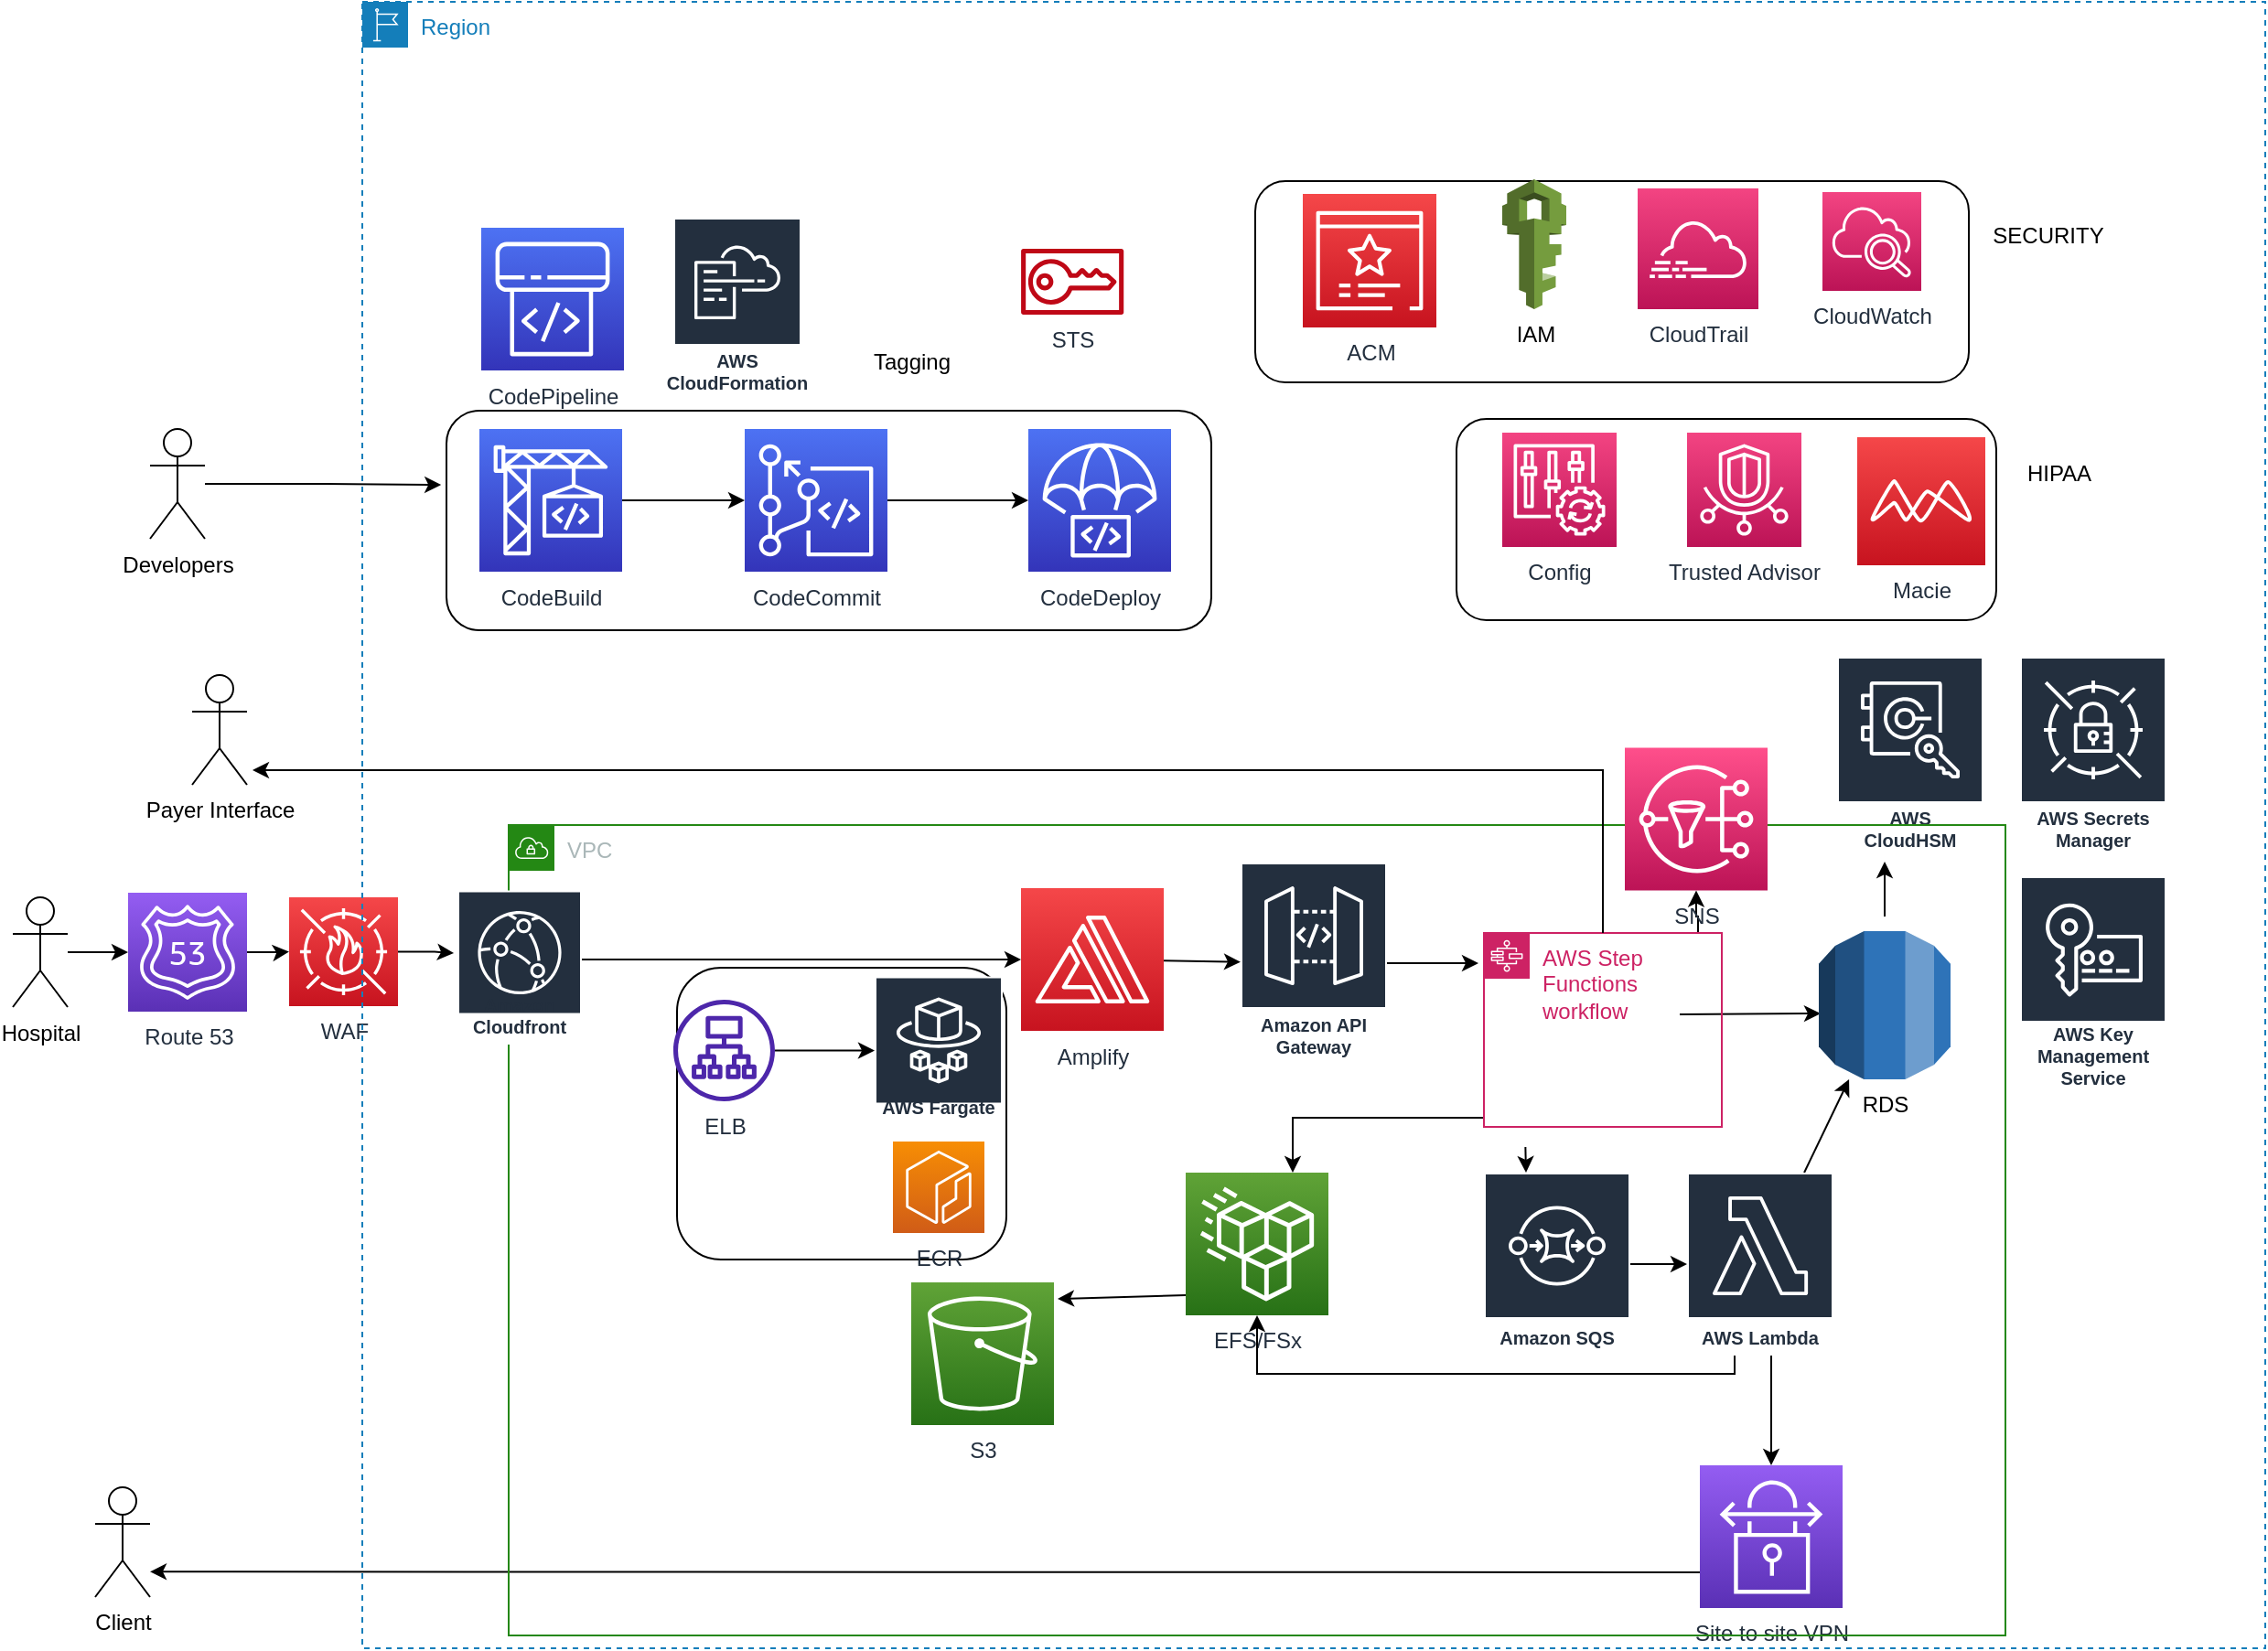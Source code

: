 <mxfile version="20.8.20" type="github" pages="2">
  <diagram id="bheKdWdxJDdxxjgBm_PC" name="MaxRTE">
    <mxGraphModel dx="2524" dy="1922" grid="1" gridSize="10" guides="1" tooltips="1" connect="1" arrows="1" fold="1" page="1" pageScale="1" pageWidth="850" pageHeight="1100" math="0" shadow="0">
      <root>
        <mxCell id="0" />
        <mxCell id="1" parent="0" />
        <mxCell id="yPXykL4vVdgG9a6Ruy27-3" value="" style="edgeStyle=none;rounded=0;orthogonalLoop=1;jettySize=auto;html=1;" parent="1" source="lHm5pYzWGTwYRZ6rRhx0-1" target="yPXykL4vVdgG9a6Ruy27-1" edge="1">
          <mxGeometry relative="1" as="geometry" />
        </mxCell>
        <mxCell id="lHm5pYzWGTwYRZ6rRhx0-1" value="Amplify" style="sketch=0;points=[[0,0,0],[0.25,0,0],[0.5,0,0],[0.75,0,0],[1,0,0],[0,1,0],[0.25,1,0],[0.5,1,0],[0.75,1,0],[1,1,0],[0,0.25,0],[0,0.5,0],[0,0.75,0],[1,0.25,0],[1,0.5,0],[1,0.75,0]];outlineConnect=0;fontColor=#232F3E;gradientColor=#F54749;gradientDirection=north;fillColor=#C7131F;strokeColor=#ffffff;dashed=0;verticalLabelPosition=bottom;verticalAlign=top;align=center;html=1;fontSize=12;fontStyle=0;aspect=fixed;shape=mxgraph.aws4.resourceIcon;resIcon=mxgraph.aws4.amplify;" parent="1" vertex="1">
          <mxGeometry x="160" y="244.5" width="78" height="78" as="geometry" />
        </mxCell>
        <mxCell id="lHm5pYzWGTwYRZ6rRhx0-13" style="edgeStyle=orthogonalEdgeStyle;rounded=0;orthogonalLoop=1;jettySize=auto;html=1;exitX=1;exitY=0.25;exitDx=0;exitDy=0;" parent="1" edge="1">
          <mxGeometry relative="1" as="geometry">
            <mxPoint x="597" y="313" as="targetPoint" />
            <Array as="points">
              <mxPoint x="520" y="313" />
            </Array>
            <mxPoint x="520" y="313.5" as="sourcePoint" />
          </mxGeometry>
        </mxCell>
        <mxCell id="yPXykL4vVdgG9a6Ruy27-6" value="" style="edgeStyle=orthogonalEdgeStyle;rounded=0;orthogonalLoop=1;jettySize=auto;html=1;" parent="1" source="lHm5pYzWGTwYRZ6rRhx0-2" target="lHm5pYzWGTwYRZ6rRhx0-23" edge="1">
          <mxGeometry relative="1" as="geometry">
            <Array as="points">
              <mxPoint x="530" y="260" />
              <mxPoint x="529" y="260" />
            </Array>
          </mxGeometry>
        </mxCell>
        <mxCell id="sQa-wAJVE0qs__E2zI63-3" value="" style="edgeStyle=none;rounded=0;orthogonalLoop=1;jettySize=auto;html=1;" parent="1" edge="1">
          <mxGeometry relative="1" as="geometry">
            <mxPoint x="435.675" y="386" as="sourcePoint" />
            <mxPoint x="436" y="400" as="targetPoint" />
          </mxGeometry>
        </mxCell>
        <mxCell id="vxzUqHN5WOFup0UGfH7t-12" style="edgeStyle=orthogonalEdgeStyle;rounded=0;orthogonalLoop=1;jettySize=auto;html=1;entryX=0.75;entryY=0;entryDx=0;entryDy=0;entryPerimeter=0;" parent="1" source="lHm5pYzWGTwYRZ6rRhx0-2" target="lHm5pYzWGTwYRZ6rRhx0-4" edge="1">
          <mxGeometry relative="1" as="geometry">
            <Array as="points">
              <mxPoint x="309" y="370" />
            </Array>
          </mxGeometry>
        </mxCell>
        <mxCell id="lHm5pYzWGTwYRZ6rRhx0-2" value="AWS Step Functions workflow" style="points=[[0,0],[0.25,0],[0.5,0],[0.75,0],[1,0],[1,0.25],[1,0.5],[1,0.75],[1,1],[0.75,1],[0.5,1],[0.25,1],[0,1],[0,0.75],[0,0.5],[0,0.25]];outlineConnect=0;gradientColor=none;html=1;whiteSpace=wrap;fontSize=12;fontStyle=0;container=1;pointerEvents=0;collapsible=0;recursiveResize=0;shape=mxgraph.aws4.group;grIcon=mxgraph.aws4.group_aws_step_functions_workflow;strokeColor=#CD2264;fillColor=none;verticalAlign=top;align=left;spacingLeft=30;fontColor=#CD2264;dashed=0;" parent="1" vertex="1">
          <mxGeometry x="413" y="269" width="130" height="106" as="geometry" />
        </mxCell>
        <mxCell id="lHm5pYzWGTwYRZ6rRhx0-24" value="" style="edgeStyle=none;rounded=0;orthogonalLoop=1;jettySize=auto;html=1;exitX=0;exitY=1;exitDx=0;exitDy=0;exitPerimeter=0;" parent="1" edge="1">
          <mxGeometry relative="1" as="geometry">
            <mxPoint x="250" y="467" as="sourcePoint" />
            <mxPoint x="180" y="469" as="targetPoint" />
          </mxGeometry>
        </mxCell>
        <mxCell id="lHm5pYzWGTwYRZ6rRhx0-4" value="EFS/FSx" style="sketch=0;points=[[0,0,0],[0.25,0,0],[0.5,0,0],[0.75,0,0],[1,0,0],[0,1,0],[0.25,1,0],[0.5,1,0],[0.75,1,0],[1,1,0],[0,0.25,0],[0,0.5,0],[0,0.75,0],[1,0.25,0],[1,0.5,0],[1,0.75,0]];outlineConnect=0;fontColor=#232F3E;gradientColor=#60A337;gradientDirection=north;fillColor=#277116;strokeColor=#ffffff;dashed=0;verticalLabelPosition=bottom;verticalAlign=top;align=center;html=1;fontSize=12;fontStyle=0;aspect=fixed;shape=mxgraph.aws4.resourceIcon;resIcon=mxgraph.aws4.efs_standard;" parent="1" vertex="1">
          <mxGeometry x="250" y="400" width="78" height="78" as="geometry" />
        </mxCell>
        <mxCell id="lHm5pYzWGTwYRZ6rRhx0-14" style="edgeStyle=orthogonalEdgeStyle;rounded=0;orthogonalLoop=1;jettySize=auto;html=1;" parent="1" edge="1">
          <mxGeometry relative="1" as="geometry">
            <mxPoint x="632" y="230" as="targetPoint" />
            <mxPoint x="632" y="260" as="sourcePoint" />
          </mxGeometry>
        </mxCell>
        <mxCell id="lHm5pYzWGTwYRZ6rRhx0-5" value="RDS" style="outlineConnect=0;dashed=0;verticalLabelPosition=bottom;verticalAlign=top;align=center;html=1;shape=mxgraph.aws3.rds;fillColor=#2E73B8;gradientColor=none;" parent="1" vertex="1">
          <mxGeometry x="596" y="268" width="72" height="81" as="geometry" />
        </mxCell>
        <mxCell id="lHm5pYzWGTwYRZ6rRhx0-6" value="AWS CloudHSM" style="sketch=0;outlineConnect=0;fontColor=#232F3E;gradientColor=none;strokeColor=#ffffff;fillColor=#232F3E;dashed=0;verticalLabelPosition=middle;verticalAlign=bottom;align=center;html=1;whiteSpace=wrap;fontSize=10;fontStyle=1;spacing=3;shape=mxgraph.aws4.productIcon;prIcon=mxgraph.aws4.cloudhsm;" parent="1" vertex="1">
          <mxGeometry x="606" y="118" width="80" height="110" as="geometry" />
        </mxCell>
        <mxCell id="lHm5pYzWGTwYRZ6rRhx0-7" value="Payer Interface" style="shape=umlActor;verticalLabelPosition=bottom;verticalAlign=top;html=1;outlineConnect=0;" parent="1" vertex="1">
          <mxGeometry x="-293" y="128" width="30" height="60" as="geometry" />
        </mxCell>
        <mxCell id="Gslmsh7NF-PHZ5TLiP44-1" value="AWS Secrets Manager" style="sketch=0;outlineConnect=0;fontColor=#232F3E;gradientColor=none;strokeColor=#ffffff;fillColor=#232F3E;dashed=0;verticalLabelPosition=middle;verticalAlign=bottom;align=center;html=1;whiteSpace=wrap;fontSize=10;fontStyle=1;spacing=3;shape=mxgraph.aws4.productIcon;prIcon=mxgraph.aws4.secrets_manager;" parent="1" vertex="1">
          <mxGeometry x="706" y="118" width="80" height="110" as="geometry" />
        </mxCell>
        <mxCell id="yPXykL4vVdgG9a6Ruy27-4" style="edgeStyle=none;rounded=0;orthogonalLoop=1;jettySize=auto;html=1;" parent="1" source="yPXykL4vVdgG9a6Ruy27-1" edge="1">
          <mxGeometry relative="1" as="geometry">
            <mxPoint x="410" y="285.5" as="targetPoint" />
          </mxGeometry>
        </mxCell>
        <mxCell id="yPXykL4vVdgG9a6Ruy27-1" value="Amazon API Gateway" style="sketch=0;outlineConnect=0;fontColor=#232F3E;gradientColor=none;strokeColor=#ffffff;fillColor=#232F3E;dashed=0;verticalLabelPosition=middle;verticalAlign=bottom;align=center;html=1;whiteSpace=wrap;fontSize=10;fontStyle=1;spacing=3;shape=mxgraph.aws4.productIcon;prIcon=mxgraph.aws4.api_gateway;" parent="1" vertex="1">
          <mxGeometry x="280" y="230.5" width="80" height="110" as="geometry" />
        </mxCell>
        <mxCell id="sQa-wAJVE0qs__E2zI63-5" value="" style="edgeStyle=none;rounded=0;orthogonalLoop=1;jettySize=auto;html=1;" parent="1" source="sQa-wAJVE0qs__E2zI63-1" target="lHm5pYzWGTwYRZ6rRhx0-5" edge="1">
          <mxGeometry relative="1" as="geometry" />
        </mxCell>
        <mxCell id="sQa-wAJVE0qs__E2zI63-9" value="" style="edgeStyle=none;rounded=0;orthogonalLoop=1;jettySize=auto;html=1;" parent="1" target="sQa-wAJVE0qs__E2zI63-6" edge="1">
          <mxGeometry relative="1" as="geometry">
            <mxPoint x="570" y="500" as="sourcePoint" />
          </mxGeometry>
        </mxCell>
        <mxCell id="sQa-wAJVE0qs__E2zI63-11" style="edgeStyle=orthogonalEdgeStyle;rounded=0;orthogonalLoop=1;jettySize=auto;html=1;entryX=0.5;entryY=1;entryDx=0;entryDy=0;entryPerimeter=0;" parent="1" source="sQa-wAJVE0qs__E2zI63-1" target="lHm5pYzWGTwYRZ6rRhx0-4" edge="1">
          <mxGeometry relative="1" as="geometry">
            <Array as="points">
              <mxPoint x="550" y="510" />
              <mxPoint x="289" y="510" />
            </Array>
          </mxGeometry>
        </mxCell>
        <mxCell id="sQa-wAJVE0qs__E2zI63-10" value="" style="edgeStyle=none;rounded=0;orthogonalLoop=1;jettySize=auto;html=1;exitX=0;exitY=0.75;exitDx=0;exitDy=0;exitPerimeter=0;" parent="1" edge="1" source="sQa-wAJVE0qs__E2zI63-6">
          <mxGeometry relative="1" as="geometry">
            <mxPoint x="630" y="618" as="sourcePoint" />
            <mxPoint x="-316" y="618.135" as="targetPoint" />
          </mxGeometry>
        </mxCell>
        <mxCell id="sQa-wAJVE0qs__E2zI63-6" value="Site to site VPN" style="sketch=0;points=[[0,0,0],[0.25,0,0],[0.5,0,0],[0.75,0,0],[1,0,0],[0,1,0],[0.25,1,0],[0.5,1,0],[0.75,1,0],[1,1,0],[0,0.25,0],[0,0.5,0],[0,0.75,0],[1,0.25,0],[1,0.5,0],[1,0.75,0]];outlineConnect=0;fontColor=#232F3E;gradientColor=#945DF2;gradientDirection=north;fillColor=#5A30B5;strokeColor=#ffffff;dashed=0;verticalLabelPosition=bottom;verticalAlign=top;align=center;html=1;fontSize=12;fontStyle=0;aspect=fixed;shape=mxgraph.aws4.resourceIcon;resIcon=mxgraph.aws4.site_to_site_vpn;" parent="1" vertex="1">
          <mxGeometry x="531" y="560" width="78" height="78" as="geometry" />
        </mxCell>
        <mxCell id="sQa-wAJVE0qs__E2zI63-7" value="Client" style="shape=umlActor;verticalLabelPosition=bottom;verticalAlign=top;html=1;outlineConnect=0;" parent="1" vertex="1">
          <mxGeometry x="-346" y="572" width="30" height="60" as="geometry" />
        </mxCell>
        <mxCell id="sQa-wAJVE0qs__E2zI63-8" value="VPC" style="points=[[0,0],[0.25,0],[0.5,0],[0.75,0],[1,0],[1,0.25],[1,0.5],[1,0.75],[1,1],[0.75,1],[0.5,1],[0.25,1],[0,1],[0,0.75],[0,0.5],[0,0.25]];outlineConnect=0;gradientColor=none;html=1;whiteSpace=wrap;fontSize=12;fontStyle=0;container=1;pointerEvents=0;collapsible=0;recursiveResize=0;shape=mxgraph.aws4.group;grIcon=mxgraph.aws4.group_vpc;strokeColor=#248814;fillColor=none;verticalAlign=top;align=left;spacingLeft=30;fontColor=#AAB7B8;dashed=0;" parent="1" vertex="1">
          <mxGeometry x="-120" y="210" width="818" height="443" as="geometry" />
        </mxCell>
        <mxCell id="JebNU88CJQG99LWVZyKA-1" value="" style="edgeStyle=orthogonalEdgeStyle;rounded=0;orthogonalLoop=1;jettySize=auto;html=1;" parent="1" source="JebNU88CJQG99LWVZyKA-2" target="JebNU88CJQG99LWVZyKA-5" edge="1">
          <mxGeometry relative="1" as="geometry" />
        </mxCell>
        <mxCell id="JebNU88CJQG99LWVZyKA-2" value="Route 53" style="sketch=0;points=[[0,0,0],[0.25,0,0],[0.5,0,0],[0.75,0,0],[1,0,0],[0,1,0],[0.25,1,0],[0.5,1,0],[0.75,1,0],[1,1,0],[0,0.25,0],[0,0.5,0],[0,0.75,0],[1,0.25,0],[1,0.5,0],[1,0.75,0]];outlineConnect=0;fontColor=#232F3E;gradientColor=#945DF2;gradientDirection=north;fillColor=#5A30B5;strokeColor=#ffffff;dashed=0;verticalLabelPosition=bottom;verticalAlign=top;align=center;html=1;fontSize=12;fontStyle=0;aspect=fixed;shape=mxgraph.aws4.resourceIcon;resIcon=mxgraph.aws4.route_53;" parent="1" vertex="1">
          <mxGeometry x="-328" y="247" width="65" height="65" as="geometry" />
        </mxCell>
        <mxCell id="JebNU88CJQG99LWVZyKA-3" value="" style="edgeStyle=orthogonalEdgeStyle;rounded=0;orthogonalLoop=1;jettySize=auto;html=1;" parent="1" source="JebNU88CJQG99LWVZyKA-4" target="JebNU88CJQG99LWVZyKA-2" edge="1">
          <mxGeometry relative="1" as="geometry" />
        </mxCell>
        <mxCell id="JebNU88CJQG99LWVZyKA-4" value="Hospital" style="shape=umlActor;verticalLabelPosition=bottom;verticalAlign=top;html=1;outlineConnect=0;" parent="1" vertex="1">
          <mxGeometry x="-391" y="249.5" width="30" height="60" as="geometry" />
        </mxCell>
        <mxCell id="0eNmcDPVIUEGgoxXKB1A-2" value="" style="edgeStyle=orthogonalEdgeStyle;rounded=0;orthogonalLoop=1;jettySize=auto;html=1;entryX=-0.029;entryY=0.407;entryDx=0;entryDy=0;entryPerimeter=0;" parent="1" source="JebNU88CJQG99LWVZyKA-5" target="0eNmcDPVIUEGgoxXKB1A-1" edge="1">
          <mxGeometry relative="1" as="geometry" />
        </mxCell>
        <mxCell id="JebNU88CJQG99LWVZyKA-5" value="WAF" style="sketch=0;points=[[0,0,0],[0.25,0,0],[0.5,0,0],[0.75,0,0],[1,0,0],[0,1,0],[0.25,1,0],[0.5,1,0],[0.75,1,0],[1,1,0],[0,0.25,0],[0,0.5,0],[0,0.75,0],[1,0.25,0],[1,0.5,0],[1,0.75,0]];outlineConnect=0;fontColor=#232F3E;gradientColor=#F54749;gradientDirection=north;fillColor=#C7131F;strokeColor=#ffffff;dashed=0;verticalLabelPosition=bottom;verticalAlign=top;align=center;html=1;fontSize=12;fontStyle=0;aspect=fixed;shape=mxgraph.aws4.resourceIcon;resIcon=mxgraph.aws4.waf;" parent="1" vertex="1">
          <mxGeometry x="-240" y="249.5" width="59.5" height="59.5" as="geometry" />
        </mxCell>
        <mxCell id="cL5m73lOZh0V7bfWZF7K-1" value="" style="rounded=1;whiteSpace=wrap;html=1;" parent="1" vertex="1">
          <mxGeometry x="-154" y="-16.5" width="418" height="120" as="geometry" />
        </mxCell>
        <mxCell id="cL5m73lOZh0V7bfWZF7K-2" value="" style="edgeStyle=orthogonalEdgeStyle;rounded=0;orthogonalLoop=1;jettySize=auto;html=1;" parent="1" source="cL5m73lOZh0V7bfWZF7K-3" target="cL5m73lOZh0V7bfWZF7K-6" edge="1">
          <mxGeometry relative="1" as="geometry" />
        </mxCell>
        <mxCell id="cL5m73lOZh0V7bfWZF7K-3" value="CodeCommit" style="sketch=0;points=[[0,0,0],[0.25,0,0],[0.5,0,0],[0.75,0,0],[1,0,0],[0,1,0],[0.25,1,0],[0.5,1,0],[0.75,1,0],[1,1,0],[0,0.25,0],[0,0.5,0],[0,0.75,0],[1,0.25,0],[1,0.5,0],[1,0.75,0]];outlineConnect=0;fontColor=#232F3E;gradientColor=#4D72F3;gradientDirection=north;fillColor=#3334B9;strokeColor=#ffffff;dashed=0;verticalLabelPosition=bottom;verticalAlign=top;align=center;html=1;fontSize=12;fontStyle=0;aspect=fixed;shape=mxgraph.aws4.resourceIcon;resIcon=mxgraph.aws4.codecommit;" parent="1" vertex="1">
          <mxGeometry x="9" y="-6.5" width="78" height="78" as="geometry" />
        </mxCell>
        <mxCell id="cL5m73lOZh0V7bfWZF7K-4" value="" style="edgeStyle=orthogonalEdgeStyle;rounded=0;orthogonalLoop=1;jettySize=auto;html=1;" parent="1" source="cL5m73lOZh0V7bfWZF7K-5" target="cL5m73lOZh0V7bfWZF7K-3" edge="1">
          <mxGeometry relative="1" as="geometry" />
        </mxCell>
        <mxCell id="cL5m73lOZh0V7bfWZF7K-5" value="CodeBuild" style="sketch=0;points=[[0,0,0],[0.25,0,0],[0.5,0,0],[0.75,0,0],[1,0,0],[0,1,0],[0.25,1,0],[0.5,1,0],[0.75,1,0],[1,1,0],[0,0.25,0],[0,0.5,0],[0,0.75,0],[1,0.25,0],[1,0.5,0],[1,0.75,0]];outlineConnect=0;fontColor=#232F3E;gradientColor=#4D72F3;gradientDirection=north;fillColor=#3334B9;strokeColor=#ffffff;dashed=0;verticalLabelPosition=bottom;verticalAlign=top;align=center;html=1;fontSize=12;fontStyle=0;aspect=fixed;shape=mxgraph.aws4.resourceIcon;resIcon=mxgraph.aws4.codebuild;" parent="1" vertex="1">
          <mxGeometry x="-136" y="-6.5" width="78" height="78" as="geometry" />
        </mxCell>
        <mxCell id="cL5m73lOZh0V7bfWZF7K-6" value="CodeDeploy" style="sketch=0;points=[[0,0,0],[0.25,0,0],[0.5,0,0],[0.75,0,0],[1,0,0],[0,1,0],[0.25,1,0],[0.5,1,0],[0.75,1,0],[1,1,0],[0,0.25,0],[0,0.5,0],[0,0.75,0],[1,0.25,0],[1,0.5,0],[1,0.75,0]];outlineConnect=0;fontColor=#232F3E;gradientColor=#4D72F3;gradientDirection=north;fillColor=#3334B9;strokeColor=#ffffff;dashed=0;verticalLabelPosition=bottom;verticalAlign=top;align=center;html=1;fontSize=12;fontStyle=0;aspect=fixed;shape=mxgraph.aws4.resourceIcon;resIcon=mxgraph.aws4.codedeploy;" parent="1" vertex="1">
          <mxGeometry x="164" y="-6.5" width="78" height="78" as="geometry" />
        </mxCell>
        <mxCell id="cL5m73lOZh0V7bfWZF7K-7" value="CodePipeline" style="sketch=0;points=[[0,0,0],[0.25,0,0],[0.5,0,0],[0.75,0,0],[1,0,0],[0,1,0],[0.25,1,0],[0.5,1,0],[0.75,1,0],[1,1,0],[0,0.25,0],[0,0.5,0],[0,0.75,0],[1,0.25,0],[1,0.5,0],[1,0.75,0]];outlineConnect=0;fontColor=#232F3E;gradientColor=#4D72F3;gradientDirection=north;fillColor=#3334B9;strokeColor=#ffffff;dashed=0;verticalLabelPosition=bottom;verticalAlign=top;align=center;html=1;fontSize=12;fontStyle=0;aspect=fixed;shape=mxgraph.aws4.resourceIcon;resIcon=mxgraph.aws4.codepipeline;" parent="1" vertex="1">
          <mxGeometry x="-135" y="-116.5" width="78" height="78" as="geometry" />
        </mxCell>
        <mxCell id="cL5m73lOZh0V7bfWZF7K-8" style="edgeStyle=orthogonalEdgeStyle;rounded=0;orthogonalLoop=1;jettySize=auto;html=1;entryX=-0.007;entryY=0.338;entryDx=0;entryDy=0;entryPerimeter=0;" parent="1" source="cL5m73lOZh0V7bfWZF7K-9" target="cL5m73lOZh0V7bfWZF7K-1" edge="1">
          <mxGeometry relative="1" as="geometry">
            <mxPoint x="-226" y="23.5" as="targetPoint" />
          </mxGeometry>
        </mxCell>
        <mxCell id="cL5m73lOZh0V7bfWZF7K-9" value="Developers" style="shape=umlActor;verticalLabelPosition=bottom;verticalAlign=top;html=1;outlineConnect=0;" parent="1" vertex="1">
          <mxGeometry x="-316" y="-6.5" width="30" height="60" as="geometry" />
        </mxCell>
        <mxCell id="dU4BXsjxhqeicer3mjZO-4" value="Region" style="points=[[0,0],[0.25,0],[0.5,0],[0.75,0],[1,0],[1,0.25],[1,0.5],[1,0.75],[1,1],[0.75,1],[0.5,1],[0.25,1],[0,1],[0,0.75],[0,0.5],[0,0.25]];outlineConnect=0;gradientColor=none;html=1;whiteSpace=wrap;fontSize=12;fontStyle=0;container=1;pointerEvents=0;collapsible=0;recursiveResize=0;shape=mxgraph.aws4.group;grIcon=mxgraph.aws4.group_region;strokeColor=#147EBA;fillColor=none;verticalAlign=top;align=left;spacingLeft=30;fontColor=#147EBA;dashed=1;" parent="1" vertex="1">
          <mxGeometry x="-200" y="-240" width="1040" height="900" as="geometry" />
        </mxCell>
        <mxCell id="vxzUqHN5WOFup0UGfH7t-7" value="" style="rounded=1;whiteSpace=wrap;html=1;" parent="dU4BXsjxhqeicer3mjZO-4" vertex="1">
          <mxGeometry x="598" y="228" width="295" height="110" as="geometry" />
        </mxCell>
        <mxCell id="vxzUqHN5WOFup0UGfH7t-5" value="" style="rounded=1;whiteSpace=wrap;html=1;" parent="dU4BXsjxhqeicer3mjZO-4" vertex="1">
          <mxGeometry x="488" y="98" width="390" height="110" as="geometry" />
        </mxCell>
        <mxCell id="bmYFnCGsmSG9HeZZMRXT-4" style="edgeStyle=orthogonalEdgeStyle;rounded=0;orthogonalLoop=1;jettySize=auto;html=1;" parent="dU4BXsjxhqeicer3mjZO-4" source="lHm5pYzWGTwYRZ6rRhx0-2" edge="1">
          <mxGeometry relative="1" as="geometry">
            <mxPoint x="-60" y="420" as="targetPoint" />
            <Array as="points">
              <mxPoint x="678" y="420" />
            </Array>
            <mxPoint x="585" y="430" as="sourcePoint" />
          </mxGeometry>
        </mxCell>
        <mxCell id="cL5m73lOZh0V7bfWZF7K-16" value="Macie" style="sketch=0;points=[[0,0,0],[0.25,0,0],[0.5,0,0],[0.75,0,0],[1,0,0],[0,1,0],[0.25,1,0],[0.5,1,0],[0.75,1,0],[1,1,0],[0,0.25,0],[0,0.5,0],[0,0.75,0],[1,0.25,0],[1,0.5,0],[1,0.75,0]];outlineConnect=0;fontColor=#232F3E;gradientColor=#F54749;gradientDirection=north;fillColor=#C7131F;strokeColor=#ffffff;dashed=0;verticalLabelPosition=bottom;verticalAlign=top;align=center;html=1;fontSize=12;fontStyle=0;aspect=fixed;shape=mxgraph.aws4.resourceIcon;resIcon=mxgraph.aws4.macie;" parent="dU4BXsjxhqeicer3mjZO-4" vertex="1">
          <mxGeometry x="817" y="238" width="70" height="70" as="geometry" />
        </mxCell>
        <mxCell id="cL5m73lOZh0V7bfWZF7K-15" value="STS" style="sketch=0;outlineConnect=0;fontColor=#232F3E;gradientColor=none;fillColor=#BF0816;strokeColor=none;dashed=0;verticalLabelPosition=bottom;verticalAlign=top;align=center;html=1;fontSize=12;fontStyle=0;aspect=fixed;pointerEvents=1;shape=mxgraph.aws4.sts;" parent="dU4BXsjxhqeicer3mjZO-4" vertex="1">
          <mxGeometry x="360" y="135" width="56.16" height="36" as="geometry" />
        </mxCell>
        <mxCell id="cL5m73lOZh0V7bfWZF7K-14" value="ACM" style="sketch=0;points=[[0,0,0],[0.25,0,0],[0.5,0,0],[0.75,0,0],[1,0,0],[0,1,0],[0.25,1,0],[0.5,1,0],[0.75,1,0],[1,1,0],[0,0.25,0],[0,0.5,0],[0,0.75,0],[1,0.25,0],[1,0.5,0],[1,0.75,0]];outlineConnect=0;fontColor=#232F3E;gradientColor=#F54749;gradientDirection=north;fillColor=#C7131F;strokeColor=#ffffff;dashed=0;verticalLabelPosition=bottom;verticalAlign=top;align=center;html=1;fontSize=12;fontStyle=0;aspect=fixed;shape=mxgraph.aws4.resourceIcon;resIcon=mxgraph.aws4.certificate_manager_3;" parent="dU4BXsjxhqeicer3mjZO-4" vertex="1">
          <mxGeometry x="514" y="105" width="73" height="73" as="geometry" />
        </mxCell>
        <mxCell id="0eNmcDPVIUEGgoxXKB1A-1" value="Amazon Cloudfront" style="sketch=0;outlineConnect=0;fontColor=#232F3E;gradientColor=none;strokeColor=#ffffff;fillColor=#232F3E;dashed=0;verticalLabelPosition=middle;verticalAlign=bottom;align=center;html=1;whiteSpace=wrap;fontSize=10;fontStyle=1;spacing=3;shape=mxgraph.aws4.productIcon;prIcon=mxgraph.aws4.cloudfront;" parent="dU4BXsjxhqeicer3mjZO-4" vertex="1">
          <mxGeometry x="52" y="485.75" width="68" height="84.25" as="geometry" />
        </mxCell>
        <mxCell id="vxzUqHN5WOFup0UGfH7t-13" value="" style="rounded=1;whiteSpace=wrap;html=1;" parent="dU4BXsjxhqeicer3mjZO-4" vertex="1">
          <mxGeometry x="172" y="528" width="180" height="159.5" as="geometry" />
        </mxCell>
        <mxCell id="lHm5pYzWGTwYRZ6rRhx0-29" value="AWS Fargate" style="sketch=0;outlineConnect=0;fontColor=#232F3E;gradientColor=none;strokeColor=#ffffff;fillColor=#232F3E;dashed=0;verticalLabelPosition=middle;verticalAlign=bottom;align=center;html=1;whiteSpace=wrap;fontSize=10;fontStyle=1;spacing=3;shape=mxgraph.aws4.productIcon;prIcon=mxgraph.aws4.fargate;" parent="dU4BXsjxhqeicer3mjZO-4" vertex="1">
          <mxGeometry x="280" y="532.75" width="70" height="81" as="geometry" />
        </mxCell>
        <mxCell id="cL5m73lOZh0V7bfWZF7K-10" value="ECR" style="sketch=0;points=[[0,0,0],[0.25,0,0],[0.5,0,0],[0.75,0,0],[1,0,0],[0,1,0],[0.25,1,0],[0.5,1,0],[0.75,1,0],[1,1,0],[0,0.25,0],[0,0.5,0],[0,0.75,0],[1,0.25,0],[1,0.5,0],[1,0.75,0]];outlineConnect=0;fontColor=#232F3E;gradientColor=#F78E04;gradientDirection=north;fillColor=#D05C17;strokeColor=#ffffff;dashed=0;verticalLabelPosition=bottom;verticalAlign=top;align=center;html=1;fontSize=12;fontStyle=0;aspect=fixed;shape=mxgraph.aws4.resourceIcon;resIcon=mxgraph.aws4.ecr;" parent="dU4BXsjxhqeicer3mjZO-4" vertex="1">
          <mxGeometry x="290" y="623" width="50" height="50" as="geometry" />
        </mxCell>
        <mxCell id="dU4BXsjxhqeicer3mjZO-1" value="ELB" style="sketch=0;outlineConnect=0;fontColor=#232F3E;gradientColor=none;fillColor=#4D27AA;strokeColor=none;dashed=0;verticalLabelPosition=bottom;verticalAlign=top;align=center;html=1;fontSize=12;fontStyle=0;aspect=fixed;pointerEvents=1;shape=mxgraph.aws4.application_load_balancer;" parent="dU4BXsjxhqeicer3mjZO-4" vertex="1">
          <mxGeometry x="170" y="545.5" width="55.5" height="55.5" as="geometry" />
        </mxCell>
        <mxCell id="dU4BXsjxhqeicer3mjZO-3" value="" style="edgeStyle=orthogonalEdgeStyle;rounded=0;orthogonalLoop=1;jettySize=auto;html=1;" parent="dU4BXsjxhqeicer3mjZO-4" source="dU4BXsjxhqeicer3mjZO-1" target="lHm5pYzWGTwYRZ6rRhx0-29" edge="1">
          <mxGeometry relative="1" as="geometry" />
        </mxCell>
        <mxCell id="lHm5pYzWGTwYRZ6rRhx0-23" value="SNS" style="sketch=0;points=[[0,0,0],[0.25,0,0],[0.5,0,0],[0.75,0,0],[1,0,0],[0,1,0],[0.25,1,0],[0.5,1,0],[0.75,1,0],[1,1,0],[0,0.25,0],[0,0.5,0],[0,0.75,0],[1,0.25,0],[1,0.5,0],[1,0.75,0]];outlineConnect=0;fontColor=#232F3E;gradientColor=#FF4F8B;gradientDirection=north;fillColor=#BC1356;strokeColor=#ffffff;dashed=0;verticalLabelPosition=bottom;verticalAlign=top;align=center;html=1;fontSize=12;fontStyle=0;aspect=fixed;shape=mxgraph.aws4.resourceIcon;resIcon=mxgraph.aws4.sns;" parent="dU4BXsjxhqeicer3mjZO-4" vertex="1">
          <mxGeometry x="690" y="407.75" width="78" height="78" as="geometry" />
        </mxCell>
        <mxCell id="lHm5pYzWGTwYRZ6rRhx0-3" value="S3" style="sketch=0;points=[[0,0,0],[0.25,0,0],[0.5,0,0],[0.75,0,0],[1,0,0],[0,1,0],[0.25,1,0],[0.5,1,0],[0.75,1,0],[1,1,0],[0,0.25,0],[0,0.5,0],[0,0.75,0],[1,0.25,0],[1,0.5,0],[1,0.75,0]];outlineConnect=0;fontColor=#232F3E;gradientColor=#60A337;gradientDirection=north;fillColor=#277116;strokeColor=#ffffff;dashed=0;verticalLabelPosition=bottom;verticalAlign=top;align=center;html=1;fontSize=12;fontStyle=0;aspect=fixed;shape=mxgraph.aws4.resourceIcon;resIcon=mxgraph.aws4.s3;" parent="dU4BXsjxhqeicer3mjZO-4" vertex="1">
          <mxGeometry x="300" y="700" width="78" height="78" as="geometry" />
        </mxCell>
        <mxCell id="sQa-wAJVE0qs__E2zI63-2" value="Amazon SQS" style="sketch=0;outlineConnect=0;fontColor=#232F3E;gradientColor=none;strokeColor=#ffffff;fillColor=#232F3E;dashed=0;verticalLabelPosition=middle;verticalAlign=bottom;align=center;html=1;whiteSpace=wrap;fontSize=10;fontStyle=1;spacing=3;shape=mxgraph.aws4.productIcon;prIcon=mxgraph.aws4.sqs;" parent="dU4BXsjxhqeicer3mjZO-4" vertex="1">
          <mxGeometry x="613" y="640" width="80" height="100" as="geometry" />
        </mxCell>
        <mxCell id="sQa-wAJVE0qs__E2zI63-1" value="AWS Lambda" style="sketch=0;outlineConnect=0;fontColor=#232F3E;gradientColor=none;strokeColor=#ffffff;fillColor=#232F3E;dashed=0;verticalLabelPosition=middle;verticalAlign=bottom;align=center;html=1;whiteSpace=wrap;fontSize=10;fontStyle=1;spacing=3;shape=mxgraph.aws4.productIcon;prIcon=mxgraph.aws4.lambda;" parent="dU4BXsjxhqeicer3mjZO-4" vertex="1">
          <mxGeometry x="724" y="640" width="80" height="100" as="geometry" />
        </mxCell>
        <mxCell id="sQa-wAJVE0qs__E2zI63-4" value="" style="edgeStyle=none;rounded=0;orthogonalLoop=1;jettySize=auto;html=1;" parent="dU4BXsjxhqeicer3mjZO-4" source="sQa-wAJVE0qs__E2zI63-2" target="sQa-wAJVE0qs__E2zI63-1" edge="1">
          <mxGeometry relative="1" as="geometry" />
        </mxCell>
        <mxCell id="TaXMixEk9pz3yE47F7tu-2" value="AWS CloudFormation" style="sketch=0;outlineConnect=0;fontColor=#232F3E;gradientColor=none;strokeColor=#ffffff;fillColor=#232F3E;dashed=0;verticalLabelPosition=middle;verticalAlign=bottom;align=center;html=1;whiteSpace=wrap;fontSize=10;fontStyle=1;spacing=3;shape=mxgraph.aws4.productIcon;prIcon=mxgraph.aws4.cloudformation;" parent="dU4BXsjxhqeicer3mjZO-4" vertex="1">
          <mxGeometry x="170" y="118" width="70" height="100" as="geometry" />
        </mxCell>
        <mxCell id="TaXMixEk9pz3yE47F7tu-3" value="Tagging" style="shape=image;html=1;verticalAlign=top;verticalLabelPosition=bottom;labelBackgroundColor=#ffffff;imageAspect=0;aspect=fixed;image=https://cdn4.iconfinder.com/data/icons/online-marketing-hand-drawn-vol-4/52/tag__business__ecommerce__tagging__marketing__pricetag__sale-128.png" parent="dU4BXsjxhqeicer3mjZO-4" vertex="1">
          <mxGeometry x="270" y="123" width="60" height="60" as="geometry" />
        </mxCell>
        <mxCell id="UgWKCmI1h3rVBjiNeXVy-1" value="AWS Key Management Service" style="sketch=0;outlineConnect=0;fontColor=#232F3E;gradientColor=none;strokeColor=#ffffff;fillColor=#232F3E;dashed=0;verticalLabelPosition=middle;verticalAlign=bottom;align=center;html=1;whiteSpace=wrap;fontSize=10;fontStyle=1;spacing=3;shape=mxgraph.aws4.productIcon;prIcon=mxgraph.aws4.key_management_service;" vertex="1" parent="dU4BXsjxhqeicer3mjZO-4">
          <mxGeometry x="906" y="478" width="80" height="120" as="geometry" />
        </mxCell>
        <mxCell id="cL5m73lOZh0V7bfWZF7K-12" value="CloudTrail" style="sketch=0;points=[[0,0,0],[0.25,0,0],[0.5,0,0],[0.75,0,0],[1,0,0],[0,1,0],[0.25,1,0],[0.5,1,0],[0.75,1,0],[1,1,0],[0,0.25,0],[0,0.5,0],[0,0.75,0],[1,0.25,0],[1,0.5,0],[1,0.75,0]];points=[[0,0,0],[0.25,0,0],[0.5,0,0],[0.75,0,0],[1,0,0],[0,1,0],[0.25,1,0],[0.5,1,0],[0.75,1,0],[1,1,0],[0,0.25,0],[0,0.5,0],[0,0.75,0],[1,0.25,0],[1,0.5,0],[1,0.75,0]];outlineConnect=0;fontColor=#232F3E;gradientColor=#F34482;gradientDirection=north;fillColor=#BC1356;strokeColor=#ffffff;dashed=0;verticalLabelPosition=bottom;verticalAlign=top;align=center;html=1;fontSize=12;fontStyle=0;aspect=fixed;shape=mxgraph.aws4.resourceIcon;resIcon=mxgraph.aws4.cloudtrail;" parent="1" vertex="1">
          <mxGeometry x="497" y="-138" width="66" height="66" as="geometry" />
        </mxCell>
        <mxCell id="cL5m73lOZh0V7bfWZF7K-11" value="IAM" style="outlineConnect=0;dashed=0;verticalLabelPosition=bottom;verticalAlign=top;align=center;html=1;shape=mxgraph.aws3.iam;fillColor=#759C3E;gradientColor=none;" parent="1" vertex="1">
          <mxGeometry x="423" y="-143" width="35" height="71" as="geometry" />
        </mxCell>
        <mxCell id="cL5m73lOZh0V7bfWZF7K-13" value="CloudWatch" style="sketch=0;points=[[0,0,0],[0.25,0,0],[0.5,0,0],[0.75,0,0],[1,0,0],[0,1,0],[0.25,1,0],[0.5,1,0],[0.75,1,0],[1,1,0],[0,0.25,0],[0,0.5,0],[0,0.75,0],[1,0.25,0],[1,0.5,0],[1,0.75,0]];points=[[0,0,0],[0.25,0,0],[0.5,0,0],[0.75,0,0],[1,0,0],[0,1,0],[0.25,1,0],[0.5,1,0],[0.75,1,0],[1,1,0],[0,0.25,0],[0,0.5,0],[0,0.75,0],[1,0.25,0],[1,0.5,0],[1,0.75,0]];outlineConnect=0;fontColor=#232F3E;gradientColor=#F34482;gradientDirection=north;fillColor=#BC1356;strokeColor=#ffffff;dashed=0;verticalLabelPosition=bottom;verticalAlign=top;align=center;html=1;fontSize=12;fontStyle=0;aspect=fixed;shape=mxgraph.aws4.resourceIcon;resIcon=mxgraph.aws4.cloudwatch_2;" parent="1" vertex="1">
          <mxGeometry x="598" y="-136" width="54" height="54" as="geometry" />
        </mxCell>
        <mxCell id="cL5m73lOZh0V7bfWZF7K-17" value="Config" style="sketch=0;points=[[0,0,0],[0.25,0,0],[0.5,0,0],[0.75,0,0],[1,0,0],[0,1,0],[0.25,1,0],[0.5,1,0],[0.75,1,0],[1,1,0],[0,0.25,0],[0,0.5,0],[0,0.75,0],[1,0.25,0],[1,0.5,0],[1,0.75,0]];points=[[0,0,0],[0.25,0,0],[0.5,0,0],[0.75,0,0],[1,0,0],[0,1,0],[0.25,1,0],[0.5,1,0],[0.75,1,0],[1,1,0],[0,0.25,0],[0,0.5,0],[0,0.75,0],[1,0.25,0],[1,0.5,0],[1,0.75,0]];outlineConnect=0;fontColor=#232F3E;gradientColor=#F34482;gradientDirection=north;fillColor=#BC1356;strokeColor=#ffffff;dashed=0;verticalLabelPosition=bottom;verticalAlign=top;align=center;html=1;fontSize=12;fontStyle=0;aspect=fixed;shape=mxgraph.aws4.resourceIcon;resIcon=mxgraph.aws4.config;" parent="1" vertex="1">
          <mxGeometry x="423" y="-4.5" width="62.5" height="62.5" as="geometry" />
        </mxCell>
        <mxCell id="cL5m73lOZh0V7bfWZF7K-18" value="Trusted Advisor" style="sketch=0;points=[[0,0,0],[0.25,0,0],[0.5,0,0],[0.75,0,0],[1,0,0],[0,1,0],[0.25,1,0],[0.5,1,0],[0.75,1,0],[1,1,0],[0,0.25,0],[0,0.5,0],[0,0.75,0],[1,0.25,0],[1,0.5,0],[1,0.75,0]];points=[[0,0,0],[0.25,0,0],[0.5,0,0],[0.75,0,0],[1,0,0],[0,1,0],[0.25,1,0],[0.5,1,0],[0.75,1,0],[1,1,0],[0,0.25,0],[0,0.5,0],[0,0.75,0],[1,0.25,0],[1,0.5,0],[1,0.75,0]];outlineConnect=0;fontColor=#232F3E;gradientColor=#F34482;gradientDirection=north;fillColor=#BC1356;strokeColor=#ffffff;dashed=0;verticalLabelPosition=bottom;verticalAlign=top;align=center;html=1;fontSize=12;fontStyle=0;aspect=fixed;shape=mxgraph.aws4.resourceIcon;resIcon=mxgraph.aws4.trusted_advisor;" parent="1" vertex="1">
          <mxGeometry x="524" y="-4.5" width="62.5" height="62.5" as="geometry" />
        </mxCell>
        <mxCell id="vxzUqHN5WOFup0UGfH7t-8" value="HIPAA" style="text;html=1;align=center;verticalAlign=middle;resizable=0;points=[];autosize=1;strokeColor=none;fillColor=none;" parent="1" vertex="1">
          <mxGeometry x="697" y="3" width="60" height="30" as="geometry" />
        </mxCell>
        <mxCell id="vxzUqHN5WOFup0UGfH7t-9" value="SECURITY" style="text;html=1;align=center;verticalAlign=middle;resizable=0;points=[];autosize=1;strokeColor=none;fillColor=none;" parent="1" vertex="1">
          <mxGeometry x="681" y="-127" width="80" height="30" as="geometry" />
        </mxCell>
        <mxCell id="0eNmcDPVIUEGgoxXKB1A-5" style="edgeStyle=orthogonalEdgeStyle;rounded=0;orthogonalLoop=1;jettySize=auto;html=1;entryX=0;entryY=0.5;entryDx=0;entryDy=0;entryPerimeter=0;" parent="1" source="0eNmcDPVIUEGgoxXKB1A-1" target="lHm5pYzWGTwYRZ6rRhx0-1" edge="1">
          <mxGeometry relative="1" as="geometry">
            <Array as="points">
              <mxPoint x="35" y="284" />
            </Array>
          </mxGeometry>
        </mxCell>
      </root>
    </mxGraphModel>
  </diagram>
  <diagram name="MAXRTE" id="fnzVo90Cn4uLEvbQsZGK">
    <mxGraphModel dx="2524" dy="1922" grid="1" gridSize="10" guides="1" tooltips="1" connect="1" arrows="1" fold="1" page="1" pageScale="1" pageWidth="850" pageHeight="1100" math="0" shadow="0">
      <root>
        <mxCell id="0" />
        <mxCell id="1" parent="0" />
        <mxCell id="VmOv-Wi3rlKUdceMmR5n-12" value="Region" style="sketch=0;outlineConnect=0;gradientColor=none;html=1;whiteSpace=wrap;fontSize=12;fontStyle=0;shape=mxgraph.aws4.group;grIcon=mxgraph.aws4.group_region;strokeColor=#879196;fillColor=none;verticalAlign=top;align=left;spacingLeft=30;fontColor=#879196;dashed=1;" parent="1" vertex="1">
          <mxGeometry x="-380" y="20" width="1080" height="700" as="geometry" />
        </mxCell>
        <mxCell id="VmOv-Wi3rlKUdceMmR5n-35" value="" style="rounded=1;whiteSpace=wrap;html=1;" parent="1" vertex="1">
          <mxGeometry x="-318" y="110" width="418" height="120" as="geometry" />
        </mxCell>
        <mxCell id="VmOv-Wi3rlKUdceMmR5n-95" value="" style="edgeStyle=orthogonalEdgeStyle;rounded=0;orthogonalLoop=1;jettySize=auto;html=1;" parent="1" source="VmOv-Wi3rlKUdceMmR5n-4" target="VmOv-Wi3rlKUdceMmR5n-93" edge="1">
          <mxGeometry relative="1" as="geometry" />
        </mxCell>
        <mxCell id="VmOv-Wi3rlKUdceMmR5n-4" value="Amplify" style="sketch=0;points=[[0,0,0],[0.25,0,0],[0.5,0,0],[0.75,0,0],[1,0,0],[0,1,0],[0.25,1,0],[0.5,1,0],[0.75,1,0],[1,1,0],[0,0.25,0],[0,0.5,0],[0,0.75,0],[1,0.25,0],[1,0.5,0],[1,0.75,0]];outlineConnect=0;fontColor=#232F3E;gradientColor=#F54749;gradientDirection=north;fillColor=#C7131F;strokeColor=#ffffff;dashed=0;verticalLabelPosition=bottom;verticalAlign=top;align=center;html=1;fontSize=12;fontStyle=0;aspect=fixed;shape=mxgraph.aws4.resourceIcon;resIcon=mxgraph.aws4.amplify;" parent="1" vertex="1">
          <mxGeometry x="-154" y="240" width="78" height="78" as="geometry" />
        </mxCell>
        <mxCell id="VmOv-Wi3rlKUdceMmR5n-101" style="edgeStyle=orthogonalEdgeStyle;rounded=0;orthogonalLoop=1;jettySize=auto;html=1;entryX=0.5;entryY=0;entryDx=0;entryDy=0;entryPerimeter=0;" parent="1" source="VmOv-Wi3rlKUdceMmR5n-5" target="VmOv-Wi3rlKUdceMmR5n-57" edge="1">
          <mxGeometry relative="1" as="geometry" />
        </mxCell>
        <mxCell id="VmOv-Wi3rlKUdceMmR5n-5" value="ApiGateway" style="sketch=0;points=[[0,0,0],[0.25,0,0],[0.5,0,0],[0.75,0,0],[1,0,0],[0,1,0],[0.25,1,0],[0.5,1,0],[0.75,1,0],[1,1,0],[0,0.25,0],[0,0.5,0],[0,0.75,0],[1,0.25,0],[1,0.5,0],[1,0.75,0]];outlineConnect=0;fontColor=#232F3E;gradientColor=#FF4F8B;gradientDirection=north;fillColor=#BC1356;strokeColor=#ffffff;dashed=0;verticalLabelPosition=bottom;verticalAlign=top;align=center;html=1;fontSize=12;fontStyle=0;aspect=fixed;shape=mxgraph.aws4.resourceIcon;resIcon=mxgraph.aws4.api_gateway;" parent="1" vertex="1">
          <mxGeometry x="60" y="239" width="78" height="78" as="geometry" />
        </mxCell>
        <mxCell id="VmOv-Wi3rlKUdceMmR5n-31" value="" style="edgeStyle=orthogonalEdgeStyle;rounded=0;orthogonalLoop=1;jettySize=auto;html=1;" parent="1" source="VmOv-Wi3rlKUdceMmR5n-6" target="VmOv-Wi3rlKUdceMmR5n-8" edge="1">
          <mxGeometry relative="1" as="geometry" />
        </mxCell>
        <mxCell id="VmOv-Wi3rlKUdceMmR5n-56" value="" style="edgeStyle=orthogonalEdgeStyle;rounded=0;orthogonalLoop=1;jettySize=auto;html=1;" parent="1" source="VmOv-Wi3rlKUdceMmR5n-6" target="VmOv-Wi3rlKUdceMmR5n-4" edge="1">
          <mxGeometry relative="1" as="geometry" />
        </mxCell>
        <mxCell id="VmOv-Wi3rlKUdceMmR5n-6" value="CodeCommit" style="sketch=0;points=[[0,0,0],[0.25,0,0],[0.5,0,0],[0.75,0,0],[1,0,0],[0,1,0],[0.25,1,0],[0.5,1,0],[0.75,1,0],[1,1,0],[0,0.25,0],[0,0.5,0],[0,0.75,0],[1,0.25,0],[1,0.5,0],[1,0.75,0]];outlineConnect=0;fontColor=#232F3E;gradientColor=#4D72F3;gradientDirection=north;fillColor=#3334B9;strokeColor=#ffffff;dashed=0;verticalLabelPosition=bottom;verticalAlign=top;align=center;html=1;fontSize=12;fontStyle=0;aspect=fixed;shape=mxgraph.aws4.resourceIcon;resIcon=mxgraph.aws4.codecommit;" parent="1" vertex="1">
          <mxGeometry x="-155" y="120" width="78" height="78" as="geometry" />
        </mxCell>
        <mxCell id="VmOv-Wi3rlKUdceMmR5n-30" value="" style="edgeStyle=orthogonalEdgeStyle;rounded=0;orthogonalLoop=1;jettySize=auto;html=1;" parent="1" source="VmOv-Wi3rlKUdceMmR5n-7" target="VmOv-Wi3rlKUdceMmR5n-6" edge="1">
          <mxGeometry relative="1" as="geometry" />
        </mxCell>
        <mxCell id="VmOv-Wi3rlKUdceMmR5n-7" value="CodeBuild" style="sketch=0;points=[[0,0,0],[0.25,0,0],[0.5,0,0],[0.75,0,0],[1,0,0],[0,1,0],[0.25,1,0],[0.5,1,0],[0.75,1,0],[1,1,0],[0,0.25,0],[0,0.5,0],[0,0.75,0],[1,0.25,0],[1,0.5,0],[1,0.75,0]];outlineConnect=0;fontColor=#232F3E;gradientColor=#4D72F3;gradientDirection=north;fillColor=#3334B9;strokeColor=#ffffff;dashed=0;verticalLabelPosition=bottom;verticalAlign=top;align=center;html=1;fontSize=12;fontStyle=0;aspect=fixed;shape=mxgraph.aws4.resourceIcon;resIcon=mxgraph.aws4.codebuild;" parent="1" vertex="1">
          <mxGeometry x="-300" y="120" width="78" height="78" as="geometry" />
        </mxCell>
        <mxCell id="VmOv-Wi3rlKUdceMmR5n-8" value="CodeDeploy" style="sketch=0;points=[[0,0,0],[0.25,0,0],[0.5,0,0],[0.75,0,0],[1,0,0],[0,1,0],[0.25,1,0],[0.5,1,0],[0.75,1,0],[1,1,0],[0,0.25,0],[0,0.5,0],[0,0.75,0],[1,0.25,0],[1,0.5,0],[1,0.75,0]];outlineConnect=0;fontColor=#232F3E;gradientColor=#4D72F3;gradientDirection=north;fillColor=#3334B9;strokeColor=#ffffff;dashed=0;verticalLabelPosition=bottom;verticalAlign=top;align=center;html=1;fontSize=12;fontStyle=0;aspect=fixed;shape=mxgraph.aws4.resourceIcon;resIcon=mxgraph.aws4.codedeploy;" parent="1" vertex="1">
          <mxGeometry y="120" width="78" height="78" as="geometry" />
        </mxCell>
        <mxCell id="VmOv-Wi3rlKUdceMmR5n-9" value="CodePipeline" style="sketch=0;points=[[0,0,0],[0.25,0,0],[0.5,0,0],[0.75,0,0],[1,0,0],[0,1,0],[0.25,1,0],[0.5,1,0],[0.75,1,0],[1,1,0],[0,0.25,0],[0,0.5,0],[0,0.75,0],[1,0.25,0],[1,0.5,0],[1,0.75,0]];outlineConnect=0;fontColor=#232F3E;gradientColor=#4D72F3;gradientDirection=north;fillColor=#3334B9;strokeColor=#ffffff;dashed=0;verticalLabelPosition=bottom;verticalAlign=top;align=center;html=1;fontSize=12;fontStyle=0;aspect=fixed;shape=mxgraph.aws4.resourceIcon;resIcon=mxgraph.aws4.codepipeline;" parent="1" vertex="1">
          <mxGeometry x="-140" y="10" width="78" height="78" as="geometry" />
        </mxCell>
        <mxCell id="ImrH6QWJ3HCnO4G5SzcW-12" value="" style="edgeStyle=orthogonalEdgeStyle;rounded=0;orthogonalLoop=1;jettySize=auto;html=1;" parent="1" source="VmOv-Wi3rlKUdceMmR5n-10" target="VmOv-Wi3rlKUdceMmR5n-77" edge="1">
          <mxGeometry relative="1" as="geometry" />
        </mxCell>
        <mxCell id="VmOv-Wi3rlKUdceMmR5n-10" value="Route 53" style="sketch=0;points=[[0,0,0],[0.25,0,0],[0.5,0,0],[0.75,0,0],[1,0,0],[0,1,0],[0.25,1,0],[0.5,1,0],[0.75,1,0],[1,1,0],[0,0.25,0],[0,0.5,0],[0,0.75,0],[1,0.25,0],[1,0.5,0],[1,0.75,0]];outlineConnect=0;fontColor=#232F3E;gradientColor=#945DF2;gradientDirection=north;fillColor=#5A30B5;strokeColor=#ffffff;dashed=0;verticalLabelPosition=bottom;verticalAlign=top;align=center;html=1;fontSize=12;fontStyle=0;aspect=fixed;shape=mxgraph.aws4.resourceIcon;resIcon=mxgraph.aws4.route_53;" parent="1" vertex="1">
          <mxGeometry x="-526" y="240" width="78" height="78" as="geometry" />
        </mxCell>
        <mxCell id="VmOv-Wi3rlKUdceMmR5n-16" style="edgeStyle=orthogonalEdgeStyle;rounded=0;orthogonalLoop=1;jettySize=auto;html=1;entryX=0;entryY=0.5;entryDx=0;entryDy=0;entryPerimeter=0;" parent="1" source="VmOv-Wi3rlKUdceMmR5n-11" target="VmOv-Wi3rlKUdceMmR5n-4" edge="1">
          <mxGeometry relative="1" as="geometry" />
        </mxCell>
        <mxCell id="VmOv-Wi3rlKUdceMmR5n-111" style="edgeStyle=orthogonalEdgeStyle;rounded=0;orthogonalLoop=1;jettySize=auto;html=1;shape=arrow;" parent="1" source="VmOv-Wi3rlKUdceMmR5n-11" edge="1">
          <mxGeometry relative="1" as="geometry">
            <Array as="points" />
            <mxPoint x="-231" y="370" as="targetPoint" />
          </mxGeometry>
        </mxCell>
        <mxCell id="VmOv-Wi3rlKUdceMmR5n-11" value="CloudFront" style="sketch=0;points=[[0,0,0],[0.25,0,0],[0.5,0,0],[0.75,0,0],[1,0,0],[0,1,0],[0.25,1,0],[0.5,1,0],[0.75,1,0],[1,1,0],[0,0.25,0],[0,0.5,0],[0,0.75,0],[1,0.25,0],[1,0.5,0],[1,0.75,0]];outlineConnect=0;fontColor=#232F3E;gradientColor=#945DF2;gradientDirection=north;fillColor=#5A30B5;strokeColor=#ffffff;dashed=0;verticalLabelPosition=bottom;verticalAlign=top;align=center;html=1;fontSize=12;fontStyle=0;aspect=fixed;shape=mxgraph.aws4.resourceIcon;resIcon=mxgraph.aws4.cloudfront;" parent="1" vertex="1">
          <mxGeometry x="-270" y="240" width="78" height="78" as="geometry" />
        </mxCell>
        <mxCell id="ImrH6QWJ3HCnO4G5SzcW-9" value="" style="edgeStyle=orthogonalEdgeStyle;rounded=0;orthogonalLoop=1;jettySize=auto;html=1;" parent="1" source="VmOv-Wi3rlKUdceMmR5n-13" target="VmOv-Wi3rlKUdceMmR5n-114" edge="1">
          <mxGeometry relative="1" as="geometry" />
        </mxCell>
        <mxCell id="ImrH6QWJ3HCnO4G5SzcW-10" value="DataSync" style="edgeLabel;html=1;align=center;verticalAlign=middle;resizable=0;points=[];" parent="ImrH6QWJ3HCnO4G5SzcW-9" vertex="1" connectable="0">
          <mxGeometry x="-0.774" y="1" relative="1" as="geometry">
            <mxPoint as="offset" />
          </mxGeometry>
        </mxCell>
        <mxCell id="VmOv-Wi3rlKUdceMmR5n-13" value="S3- Files and Reports" style="sketch=0;points=[[0,0,0],[0.25,0,0],[0.5,0,0],[0.75,0,0],[1,0,0],[0,1,0],[0.25,1,0],[0.5,1,0],[0.75,1,0],[1,1,0],[0,0.25,0],[0,0.5,0],[0,0.75,0],[1,0.25,0],[1,0.5,0],[1,0.75,0]];outlineConnect=0;fontColor=#232F3E;gradientColor=#60A337;gradientDirection=north;fillColor=#277116;strokeColor=#ffffff;dashed=0;verticalLabelPosition=bottom;verticalAlign=top;align=center;html=1;fontSize=12;fontStyle=0;aspect=fixed;shape=mxgraph.aws4.resourceIcon;resIcon=mxgraph.aws4.s3;" parent="1" vertex="1">
          <mxGeometry x="78" y="535" width="78" height="78" as="geometry" />
        </mxCell>
        <mxCell id="VmOv-Wi3rlKUdceMmR5n-44" value="" style="edgeStyle=orthogonalEdgeStyle;rounded=0;orthogonalLoop=1;jettySize=auto;html=1;" parent="1" source="VmOv-Wi3rlKUdceMmR5n-43" target="VmOv-Wi3rlKUdceMmR5n-10" edge="1">
          <mxGeometry relative="1" as="geometry" />
        </mxCell>
        <mxCell id="VmOv-Wi3rlKUdceMmR5n-43" value="Hospital" style="shape=umlActor;verticalLabelPosition=bottom;verticalAlign=top;html=1;outlineConnect=0;" parent="1" vertex="1">
          <mxGeometry x="-626" y="249.5" width="30" height="60" as="geometry" />
        </mxCell>
        <mxCell id="VmOv-Wi3rlKUdceMmR5n-49" value="SNS" style="sketch=0;points=[[0,0,0],[0.25,0,0],[0.5,0,0],[0.75,0,0],[1,0,0],[0,1,0],[0.25,1,0],[0.5,1,0],[0.75,1,0],[1,1,0],[0,0.25,0],[0,0.5,0],[0,0.75,0],[1,0.25,0],[1,0.5,0],[1,0.75,0]];outlineConnect=0;fontColor=#232F3E;gradientColor=#FF4F8B;gradientDirection=north;fillColor=#BC1356;strokeColor=#ffffff;dashed=0;verticalLabelPosition=bottom;verticalAlign=top;align=center;html=1;fontSize=12;fontStyle=0;aspect=fixed;shape=mxgraph.aws4.resourceIcon;resIcon=mxgraph.aws4.sns;" parent="1" vertex="1">
          <mxGeometry x="192" y="703" width="78" height="78" as="geometry" />
        </mxCell>
        <mxCell id="ImrH6QWJ3HCnO4G5SzcW-17" style="edgeStyle=orthogonalEdgeStyle;rounded=0;orthogonalLoop=1;jettySize=auto;html=1;" parent="1" source="VmOv-Wi3rlKUdceMmR5n-51" edge="1">
          <mxGeometry relative="1" as="geometry">
            <mxPoint x="-390" y="150" as="targetPoint" />
          </mxGeometry>
        </mxCell>
        <mxCell id="VmOv-Wi3rlKUdceMmR5n-51" value="Developers" style="shape=umlActor;verticalLabelPosition=bottom;verticalAlign=top;html=1;outlineConnect=0;" parent="1" vertex="1">
          <mxGeometry x="-480" y="120" width="30" height="60" as="geometry" />
        </mxCell>
        <mxCell id="VmOv-Wi3rlKUdceMmR5n-92" style="edgeStyle=orthogonalEdgeStyle;rounded=0;orthogonalLoop=1;jettySize=auto;html=1;" parent="1" source="VmOv-Wi3rlKUdceMmR5n-57" edge="1">
          <mxGeometry relative="1" as="geometry">
            <mxPoint x="231.471" y="478.0" as="targetPoint" />
          </mxGeometry>
        </mxCell>
        <mxCell id="VmOv-Wi3rlKUdceMmR5n-102" value="" style="edgeStyle=orthogonalEdgeStyle;rounded=0;orthogonalLoop=1;jettySize=auto;html=1;" parent="1" source="VmOv-Wi3rlKUdceMmR5n-57" target="VmOv-Wi3rlKUdceMmR5n-100" edge="1">
          <mxGeometry relative="1" as="geometry" />
        </mxCell>
        <mxCell id="VmOv-Wi3rlKUdceMmR5n-108" style="edgeStyle=orthogonalEdgeStyle;rounded=0;orthogonalLoop=1;jettySize=auto;html=1;entryX=1;entryY=0.22;entryDx=0;entryDy=0;entryPerimeter=0;" parent="1" edge="1">
          <mxGeometry relative="1" as="geometry">
            <mxPoint x="192" y="380.059" as="sourcePoint" />
            <mxPoint x="33" y="377.82" as="targetPoint" />
            <Array as="points">
              <mxPoint x="192" y="378" />
            </Array>
          </mxGeometry>
        </mxCell>
        <mxCell id="ImrH6QWJ3HCnO4G5SzcW-22" style="edgeStyle=orthogonalEdgeStyle;rounded=0;orthogonalLoop=1;jettySize=auto;html=1;" parent="1" source="VmOv-Wi3rlKUdceMmR5n-57" edge="1">
          <mxGeometry relative="1" as="geometry">
            <mxPoint x="730" y="397" as="targetPoint" />
          </mxGeometry>
        </mxCell>
        <mxCell id="VmOv-Wi3rlKUdceMmR5n-57" value="Step Functions" style="sketch=0;points=[[0,0,0],[0.25,0,0],[0.5,0,0],[0.75,0,0],[1,0,0],[0,1,0],[0.25,1,0],[0.5,1,0],[0.75,1,0],[1,1,0],[0,0.25,0],[0,0.5,0],[0,0.75,0],[1,0.25,0],[1,0.5,0],[1,0.75,0]];outlineConnect=0;fontColor=#232F3E;gradientColor=#FF4F8B;gradientDirection=north;fillColor=#BC1356;strokeColor=#ffffff;dashed=0;verticalLabelPosition=bottom;verticalAlign=top;align=center;html=1;fontSize=12;fontStyle=0;aspect=fixed;shape=mxgraph.aws4.resourceIcon;resIcon=mxgraph.aws4.step_functions;" parent="1" vertex="1">
          <mxGeometry x="192" y="358" width="78" height="78" as="geometry" />
        </mxCell>
        <mxCell id="ImrH6QWJ3HCnO4G5SzcW-13" value="" style="edgeStyle=orthogonalEdgeStyle;rounded=0;orthogonalLoop=1;jettySize=auto;html=1;" parent="1" source="VmOv-Wi3rlKUdceMmR5n-77" target="VmOv-Wi3rlKUdceMmR5n-11" edge="1">
          <mxGeometry relative="1" as="geometry" />
        </mxCell>
        <mxCell id="VmOv-Wi3rlKUdceMmR5n-77" value="WAF" style="sketch=0;points=[[0,0,0],[0.25,0,0],[0.5,0,0],[0.75,0,0],[1,0,0],[0,1,0],[0.25,1,0],[0.5,1,0],[0.75,1,0],[1,1,0],[0,0.25,0],[0,0.5,0],[0,0.75,0],[1,0.25,0],[1,0.5,0],[1,0.75,0]];outlineConnect=0;fontColor=#232F3E;gradientColor=#F54749;gradientDirection=north;fillColor=#C7131F;strokeColor=#ffffff;dashed=0;verticalLabelPosition=bottom;verticalAlign=top;align=center;html=1;fontSize=12;fontStyle=0;aspect=fixed;shape=mxgraph.aws4.resourceIcon;resIcon=mxgraph.aws4.waf;" parent="1" vertex="1">
          <mxGeometry x="-380" y="240.5" width="78" height="78" as="geometry" />
        </mxCell>
        <mxCell id="VmOv-Wi3rlKUdceMmR5n-79" value="ECR" style="sketch=0;points=[[0,0,0],[0.25,0,0],[0.5,0,0],[0.75,0,0],[1,0,0],[0,1,0],[0.25,1,0],[0.5,1,0],[0.75,1,0],[1,1,0],[0,0.25,0],[0,0.5,0],[0,0.75,0],[1,0.25,0],[1,0.5,0],[1,0.75,0]];outlineConnect=0;fontColor=#232F3E;gradientColor=#F78E04;gradientDirection=north;fillColor=#D05C17;strokeColor=#ffffff;dashed=0;verticalLabelPosition=bottom;verticalAlign=top;align=center;html=1;fontSize=12;fontStyle=0;aspect=fixed;shape=mxgraph.aws4.resourceIcon;resIcon=mxgraph.aws4.ecr;" parent="1" vertex="1">
          <mxGeometry x="298" width="78" height="78" as="geometry" />
        </mxCell>
        <mxCell id="VmOv-Wi3rlKUdceMmR5n-84" value="IAM" style="outlineConnect=0;dashed=0;verticalLabelPosition=bottom;verticalAlign=top;align=center;html=1;shape=mxgraph.aws3.iam;fillColor=#759C3E;gradientColor=none;" parent="1" vertex="1">
          <mxGeometry x="416" y="-3.5" width="42" height="81" as="geometry" />
        </mxCell>
        <mxCell id="VmOv-Wi3rlKUdceMmR5n-85" value="CloudTrail" style="sketch=0;points=[[0,0,0],[0.25,0,0],[0.5,0,0],[0.75,0,0],[1,0,0],[0,1,0],[0.25,1,0],[0.5,1,0],[0.75,1,0],[1,1,0],[0,0.25,0],[0,0.5,0],[0,0.75,0],[1,0.25,0],[1,0.5,0],[1,0.75,0]];points=[[0,0,0],[0.25,0,0],[0.5,0,0],[0.75,0,0],[1,0,0],[0,1,0],[0.25,1,0],[0.5,1,0],[0.75,1,0],[1,1,0],[0,0.25,0],[0,0.5,0],[0,0.75,0],[1,0.25,0],[1,0.5,0],[1,0.75,0]];outlineConnect=0;fontColor=#232F3E;gradientColor=#F34482;gradientDirection=north;fillColor=#BC1356;strokeColor=#ffffff;dashed=0;verticalLabelPosition=bottom;verticalAlign=top;align=center;html=1;fontSize=12;fontStyle=0;aspect=fixed;shape=mxgraph.aws4.resourceIcon;resIcon=mxgraph.aws4.cloudtrail;" parent="1" vertex="1">
          <mxGeometry x="490" y="1.5" width="78" height="78" as="geometry" />
        </mxCell>
        <mxCell id="VmOv-Wi3rlKUdceMmR5n-86" value="CloudWatch" style="sketch=0;points=[[0,0,0],[0.25,0,0],[0.5,0,0],[0.75,0,0],[1,0,0],[0,1,0],[0.25,1,0],[0.5,1,0],[0.75,1,0],[1,1,0],[0,0.25,0],[0,0.5,0],[0,0.75,0],[1,0.25,0],[1,0.5,0],[1,0.75,0]];points=[[0,0,0],[0.25,0,0],[0.5,0,0],[0.75,0,0],[1,0,0],[0,1,0],[0.25,1,0],[0.5,1,0],[0.75,1,0],[1,1,0],[0,0.25,0],[0,0.5,0],[0,0.75,0],[1,0.25,0],[1,0.5,0],[1,0.75,0]];outlineConnect=0;fontColor=#232F3E;gradientColor=#F34482;gradientDirection=north;fillColor=#BC1356;strokeColor=#ffffff;dashed=0;verticalLabelPosition=bottom;verticalAlign=top;align=center;html=1;fontSize=12;fontStyle=0;aspect=fixed;shape=mxgraph.aws4.resourceIcon;resIcon=mxgraph.aws4.cloudwatch_2;" parent="1" vertex="1">
          <mxGeometry x="591" y="3.5" width="78" height="78" as="geometry" />
        </mxCell>
        <mxCell id="VmOv-Wi3rlKUdceMmR5n-96" value="" style="edgeStyle=orthogonalEdgeStyle;rounded=0;orthogonalLoop=1;jettySize=auto;html=1;" parent="1" source="VmOv-Wi3rlKUdceMmR5n-93" target="VmOv-Wi3rlKUdceMmR5n-5" edge="1">
          <mxGeometry relative="1" as="geometry" />
        </mxCell>
        <mxCell id="VmOv-Wi3rlKUdceMmR5n-93" value="Cognito" style="sketch=0;points=[[0,0,0],[0.25,0,0],[0.5,0,0],[0.75,0,0],[1,0,0],[0,1,0],[0.25,1,0],[0.5,1,0],[0.75,1,0],[1,1,0],[0,0.25,0],[0,0.5,0],[0,0.75,0],[1,0.25,0],[1,0.5,0],[1,0.75,0]];outlineConnect=0;fontColor=#232F3E;gradientColor=#F54749;gradientDirection=north;fillColor=#C7131F;strokeColor=#ffffff;dashed=0;verticalLabelPosition=bottom;verticalAlign=top;align=center;html=1;fontSize=12;fontStyle=0;aspect=fixed;shape=mxgraph.aws4.resourceIcon;resIcon=mxgraph.aws4.cognito;" parent="1" vertex="1">
          <mxGeometry x="-45" y="240" width="78" height="78" as="geometry" />
        </mxCell>
        <mxCell id="VmOv-Wi3rlKUdceMmR5n-97" value="ACM" style="sketch=0;points=[[0,0,0],[0.25,0,0],[0.5,0,0],[0.75,0,0],[1,0,0],[0,1,0],[0.25,1,0],[0.5,1,0],[0.75,1,0],[1,1,0],[0,0.25,0],[0,0.5,0],[0,0.75,0],[1,0.25,0],[1,0.5,0],[1,0.75,0]];outlineConnect=0;fontColor=#232F3E;gradientColor=#F54749;gradientDirection=north;fillColor=#C7131F;strokeColor=#ffffff;dashed=0;verticalLabelPosition=bottom;verticalAlign=top;align=center;html=1;fontSize=12;fontStyle=0;aspect=fixed;shape=mxgraph.aws4.resourceIcon;resIcon=mxgraph.aws4.certificate_manager_3;" parent="1" vertex="1">
          <mxGeometry x="188" y="3.5" width="78" height="78" as="geometry" />
        </mxCell>
        <mxCell id="VmOv-Wi3rlKUdceMmR5n-107" value="" style="edgeStyle=orthogonalEdgeStyle;rounded=0;orthogonalLoop=1;jettySize=auto;html=1;" parent="1" source="VmOv-Wi3rlKUdceMmR5n-98" target="VmOv-Wi3rlKUdceMmR5n-99" edge="1">
          <mxGeometry relative="1" as="geometry">
            <Array as="points">
              <mxPoint x="-70" y="401" />
              <mxPoint x="-70" y="401" />
            </Array>
          </mxGeometry>
        </mxCell>
        <mxCell id="VmOv-Wi3rlKUdceMmR5n-98" value="AWS Fargate" style="sketch=0;outlineConnect=0;fontColor=#232F3E;gradientColor=none;strokeColor=#ffffff;fillColor=#232F3E;dashed=0;verticalLabelPosition=middle;verticalAlign=bottom;align=center;html=1;whiteSpace=wrap;fontSize=10;fontStyle=1;spacing=3;shape=mxgraph.aws4.productIcon;prIcon=mxgraph.aws4.fargate;" parent="1" vertex="1">
          <mxGeometry x="-160" y="360" width="80" height="100" as="geometry" />
        </mxCell>
        <mxCell id="ImrH6QWJ3HCnO4G5SzcW-2" value="" style="edgeStyle=orthogonalEdgeStyle;rounded=0;orthogonalLoop=1;jettySize=auto;html=1;" parent="1" source="VmOv-Wi3rlKUdceMmR5n-99" target="ImrH6QWJ3HCnO4G5SzcW-1" edge="1">
          <mxGeometry relative="1" as="geometry" />
        </mxCell>
        <mxCell id="ImrH6QWJ3HCnO4G5SzcW-28" style="edgeStyle=orthogonalEdgeStyle;rounded=0;orthogonalLoop=1;jettySize=auto;html=1;entryX=0.756;entryY=0.128;entryDx=0;entryDy=0;entryPerimeter=0;" parent="1" edge="1">
          <mxGeometry relative="1" as="geometry">
            <mxPoint x="-21" y="435" as="sourcePoint" />
            <mxPoint x="-87.032" y="484.984" as="targetPoint" />
            <Array as="points">
              <mxPoint x="-21" y="454" />
              <mxPoint x="-87" y="454" />
            </Array>
          </mxGeometry>
        </mxCell>
        <mxCell id="ImrH6QWJ3HCnO4G5SzcW-29" value="" style="edgeStyle=orthogonalEdgeStyle;rounded=0;orthogonalLoop=1;jettySize=auto;html=1;" parent="1" source="VmOv-Wi3rlKUdceMmR5n-99" target="ImrH6QWJ3HCnO4G5SzcW-1" edge="1">
          <mxGeometry relative="1" as="geometry" />
        </mxCell>
        <mxCell id="ImrH6QWJ3HCnO4G5SzcW-30" value="" style="edgeStyle=orthogonalEdgeStyle;rounded=0;orthogonalLoop=1;jettySize=auto;html=1;" parent="1" source="VmOv-Wi3rlKUdceMmR5n-99" target="ImrH6QWJ3HCnO4G5SzcW-1" edge="1">
          <mxGeometry relative="1" as="geometry" />
        </mxCell>
        <mxCell id="VmOv-Wi3rlKUdceMmR5n-99" value="RDS" style="outlineConnect=0;dashed=0;verticalLabelPosition=bottom;verticalAlign=top;align=center;html=1;shape=mxgraph.aws3.rds;fillColor=#2E73B8;gradientColor=none;" parent="1" vertex="1">
          <mxGeometry x="-39" y="360" width="72" height="81" as="geometry" />
        </mxCell>
        <mxCell id="VmOv-Wi3rlKUdceMmR5n-103" value="" style="edgeStyle=orthogonalEdgeStyle;rounded=0;orthogonalLoop=1;jettySize=auto;html=1;" parent="1" source="VmOv-Wi3rlKUdceMmR5n-100" target="VmOv-Wi3rlKUdceMmR5n-13" edge="1">
          <mxGeometry relative="1" as="geometry" />
        </mxCell>
        <mxCell id="VmOv-Wi3rlKUdceMmR5n-100" value="SFTP Server" style="sketch=0;points=[[0,0,0],[0.25,0,0],[0.5,0,0],[0.75,0,0],[1,0,0],[0,1,0],[0.25,1,0],[0.5,1,0],[0.75,1,0],[1,1,0],[0,0.25,0],[0,0.5,0],[0,0.75,0],[1,0.25,0],[1,0.5,0],[1,0.75,0]];outlineConnect=0;fontColor=#232F3E;gradientColor=#4AB29A;gradientDirection=north;fillColor=#116D5B;strokeColor=#ffffff;dashed=0;verticalLabelPosition=bottom;verticalAlign=top;align=center;html=1;fontSize=12;fontStyle=0;aspect=fixed;shape=mxgraph.aws4.resourceIcon;resIcon=mxgraph.aws4.transfer_for_sftp;" parent="1" vertex="1">
          <mxGeometry x="78" y="416" width="78" height="78" as="geometry" />
        </mxCell>
        <mxCell id="ImrH6QWJ3HCnO4G5SzcW-7" value="" style="edgeStyle=orthogonalEdgeStyle;rounded=0;orthogonalLoop=1;jettySize=auto;html=1;" parent="1" source="VmOv-Wi3rlKUdceMmR5n-113" target="VmOv-Wi3rlKUdceMmR5n-49" edge="1">
          <mxGeometry relative="1" as="geometry" />
        </mxCell>
        <mxCell id="ImrH6QWJ3HCnO4G5SzcW-8" style="edgeStyle=orthogonalEdgeStyle;rounded=0;orthogonalLoop=1;jettySize=auto;html=1;" parent="1" source="VmOv-Wi3rlKUdceMmR5n-113" target="VmOv-Wi3rlKUdceMmR5n-13" edge="1">
          <mxGeometry relative="1" as="geometry" />
        </mxCell>
        <mxCell id="ImrH6QWJ3HCnO4G5SzcW-20" style="edgeStyle=orthogonalEdgeStyle;rounded=0;orthogonalLoop=1;jettySize=auto;html=1;" parent="1" source="VmOv-Wi3rlKUdceMmR5n-113" edge="1">
          <mxGeometry relative="1" as="geometry">
            <mxPoint x="399" y="670" as="targetPoint" />
          </mxGeometry>
        </mxCell>
        <mxCell id="VmOv-Wi3rlKUdceMmR5n-113" value="Payment Processor" style="outlineConnect=0;dashed=0;verticalLabelPosition=bottom;verticalAlign=top;align=center;html=1;shape=mxgraph.aws3.lambda_function;fillColor=#F58534;gradientColor=none;" parent="1" vertex="1">
          <mxGeometry x="197" y="591" width="69" height="72" as="geometry" />
        </mxCell>
        <mxCell id="VmOv-Wi3rlKUdceMmR5n-114" value="EFS" style="sketch=0;points=[[0,0,0],[0.25,0,0],[0.5,0,0],[0.75,0,0],[1,0,0],[0,1,0],[0.25,1,0],[0.5,1,0],[0.75,1,0],[1,1,0],[0,0.25,0],[0,0.5,0],[0,0.75,0],[1,0.25,0],[1,0.5,0],[1,0.75,0]];outlineConnect=0;fontColor=#232F3E;gradientColor=#60A337;gradientDirection=north;fillColor=#277116;strokeColor=#ffffff;dashed=0;verticalLabelPosition=bottom;verticalAlign=top;align=center;html=1;fontSize=12;fontStyle=0;aspect=fixed;shape=mxgraph.aws4.resourceIcon;resIcon=mxgraph.aws4.efs_standard;" parent="1" vertex="1">
          <mxGeometry x="78" y="640" width="78" height="78" as="geometry" />
        </mxCell>
        <mxCell id="VmOv-Wi3rlKUdceMmR5n-116" value="STS" style="sketch=0;outlineConnect=0;fontColor=#232F3E;gradientColor=none;fillColor=#BF0816;strokeColor=none;dashed=0;verticalLabelPosition=bottom;verticalAlign=top;align=center;html=1;fontSize=12;fontStyle=0;aspect=fixed;pointerEvents=1;shape=mxgraph.aws4.sts;" parent="1" vertex="1">
          <mxGeometry x="60" y="17.5" width="78" height="50" as="geometry" />
        </mxCell>
        <mxCell id="ImrH6QWJ3HCnO4G5SzcW-1" value="Secrets Manager" style="sketch=0;points=[[0,0,0],[0.25,0,0],[0.5,0,0],[0.75,0,0],[1,0,0],[0,1,0],[0.25,1,0],[0.5,1,0],[0.75,1,0],[1,1,0],[0,0.25,0],[0,0.5,0],[0,0.75,0],[1,0.25,0],[1,0.5,0],[1,0.75,0]];outlineConnect=0;fontColor=#232F3E;gradientColor=#F54749;gradientDirection=north;fillColor=#C7131F;strokeColor=#ffffff;dashed=0;verticalLabelPosition=bottom;verticalAlign=top;align=center;html=1;fontSize=12;fontStyle=0;aspect=fixed;shape=mxgraph.aws4.resourceIcon;resIcon=mxgraph.aws4.secrets_manager;" parent="1" vertex="1">
          <mxGeometry x="-42" y="478" width="78" height="78" as="geometry" />
        </mxCell>
        <mxCell id="ImrH6QWJ3HCnO4G5SzcW-6" value="" style="edgeStyle=orthogonalEdgeStyle;rounded=0;orthogonalLoop=1;jettySize=auto;html=1;" parent="1" source="ImrH6QWJ3HCnO4G5SzcW-5" target="VmOv-Wi3rlKUdceMmR5n-113" edge="1">
          <mxGeometry relative="1" as="geometry" />
        </mxCell>
        <mxCell id="ImrH6QWJ3HCnO4G5SzcW-5" value="SQS" style="sketch=0;points=[[0,0,0],[0.25,0,0],[0.5,0,0],[0.75,0,0],[1,0,0],[0,1,0],[0.25,1,0],[0.5,1,0],[0.75,1,0],[1,1,0],[0,0.25,0],[0,0.5,0],[0,0.75,0],[1,0.25,0],[1,0.5,0],[1,0.75,0]];outlineConnect=0;fontColor=#232F3E;gradientColor=#FF4F8B;gradientDirection=north;fillColor=#BC1356;strokeColor=#ffffff;dashed=0;verticalLabelPosition=bottom;verticalAlign=top;align=center;html=1;fontSize=12;fontStyle=0;aspect=fixed;shape=mxgraph.aws4.resourceIcon;resIcon=mxgraph.aws4.sqs;" parent="1" vertex="1">
          <mxGeometry x="192" y="478" width="78" height="78" as="geometry" />
        </mxCell>
        <mxCell id="ImrH6QWJ3HCnO4G5SzcW-18" value="Users login, store files, send to payers, stores in db, batches payer infor and processes and sends to Client via VPN, token manager?" style="text;html=1;align=center;verticalAlign=middle;resizable=0;points=[];autosize=1;strokeColor=none;fillColor=none;" parent="1" vertex="1">
          <mxGeometry x="135" y="210.5" width="730" height="30" as="geometry" />
        </mxCell>
        <mxCell id="ImrH6QWJ3HCnO4G5SzcW-21" value="Payer Interface" style="shape=umlActor;verticalLabelPosition=bottom;verticalAlign=top;html=1;outlineConnect=0;" parent="1" vertex="1">
          <mxGeometry x="750" y="370.5" width="30" height="60" as="geometry" />
        </mxCell>
        <mxCell id="ImrH6QWJ3HCnO4G5SzcW-23" value="Macie" style="sketch=0;points=[[0,0,0],[0.25,0,0],[0.5,0,0],[0.75,0,0],[1,0,0],[0,1,0],[0.25,1,0],[0.5,1,0],[0.75,1,0],[1,1,0],[0,0.25,0],[0,0.5,0],[0,0.75,0],[1,0.25,0],[1,0.5,0],[1,0.75,0]];outlineConnect=0;fontColor=#232F3E;gradientColor=#F54749;gradientDirection=north;fillColor=#C7131F;strokeColor=#ffffff;dashed=0;verticalLabelPosition=bottom;verticalAlign=top;align=center;html=1;fontSize=12;fontStyle=0;aspect=fixed;shape=mxgraph.aws4.resourceIcon;resIcon=mxgraph.aws4.macie;" parent="1" vertex="1">
          <mxGeometry x="-39" y="10" width="78" height="78" as="geometry" />
        </mxCell>
        <mxCell id="ImrH6QWJ3HCnO4G5SzcW-24" value="VPC" style="points=[[0,0],[0.25,0],[0.5,0],[0.75,0],[1,0],[1,0.25],[1,0.5],[1,0.75],[1,1],[0.75,1],[0.5,1],[0.25,1],[0,1],[0,0.75],[0,0.5],[0,0.25]];outlineConnect=0;gradientColor=none;html=1;whiteSpace=wrap;fontSize=12;fontStyle=0;container=1;pointerEvents=0;collapsible=0;recursiveResize=0;shape=mxgraph.aws4.group;grIcon=mxgraph.aws4.group_vpc;strokeColor=#248814;fillColor=none;verticalAlign=top;align=left;spacingLeft=30;fontColor=#AAB7B8;dashed=0;" parent="1" vertex="1">
          <mxGeometry x="-330" y="339" width="840" height="391" as="geometry" />
        </mxCell>
        <mxCell id="ImrH6QWJ3HCnO4G5SzcW-26" value="" style="edgeStyle=orthogonalEdgeStyle;rounded=0;orthogonalLoop=1;jettySize=auto;html=1;" parent="1" source="ImrH6QWJ3HCnO4G5SzcW-25" target="VmOv-Wi3rlKUdceMmR5n-98" edge="1">
          <mxGeometry relative="1" as="geometry" />
        </mxCell>
        <mxCell id="ImrH6QWJ3HCnO4G5SzcW-25" value="ELB" style="sketch=0;outlineConnect=0;fontColor=#232F3E;gradientColor=none;fillColor=#4D27AA;strokeColor=none;dashed=0;verticalLabelPosition=bottom;verticalAlign=top;align=center;html=1;fontSize=12;fontStyle=0;aspect=fixed;pointerEvents=1;shape=mxgraph.aws4.application_load_balancer;" parent="1" vertex="1">
          <mxGeometry x="-280" y="370.5" width="78" height="78" as="geometry" />
        </mxCell>
        <mxCell id="ImrH6QWJ3HCnO4G5SzcW-27" value="CloudHSM" style="sketch=0;points=[[0,0,0],[0.25,0,0],[0.5,0,0],[0.75,0,0],[1,0,0],[0,1,0],[0.25,1,0],[0.5,1,0],[0.75,1,0],[1,1,0],[0,0.25,0],[0,0.5,0],[0,0.75,0],[1,0.25,0],[1,0.5,0],[1,0.75,0]];outlineConnect=0;fontColor=#232F3E;gradientColor=#F54749;gradientDirection=north;fillColor=#C7131F;strokeColor=#ffffff;dashed=0;verticalLabelPosition=bottom;verticalAlign=top;align=center;html=1;fontSize=12;fontStyle=0;aspect=fixed;shape=mxgraph.aws4.resourceIcon;resIcon=mxgraph.aws4.cloudhsm;" parent="1" vertex="1">
          <mxGeometry x="-155" y="481" width="78" height="78" as="geometry" />
        </mxCell>
        <mxCell id="ImrH6QWJ3HCnO4G5SzcW-32" value="Site to site VPN" style="sketch=0;points=[[0,0,0],[0.25,0,0],[0.5,0,0],[0.75,0,0],[1,0,0],[0,1,0],[0.25,1,0],[0.5,1,0],[0.75,1,0],[1,1,0],[0,0.25,0],[0,0.5,0],[0,0.75,0],[1,0.25,0],[1,0.5,0],[1,0.75,0]];outlineConnect=0;fontColor=#232F3E;gradientColor=#945DF2;gradientDirection=north;fillColor=#5A30B5;strokeColor=#ffffff;dashed=0;verticalLabelPosition=bottom;verticalAlign=top;align=center;html=1;fontSize=12;fontStyle=0;aspect=fixed;shape=mxgraph.aws4.resourceIcon;resIcon=mxgraph.aws4.site_to_site_vpn;" parent="1" vertex="1">
          <mxGeometry x="360" y="670" width="78" height="78" as="geometry" />
        </mxCell>
        <mxCell id="ImrH6QWJ3HCnO4G5SzcW-33" value="Config" style="sketch=0;points=[[0,0,0],[0.25,0,0],[0.5,0,0],[0.75,0,0],[1,0,0],[0,1,0],[0.25,1,0],[0.5,1,0],[0.75,1,0],[1,1,0],[0,0.25,0],[0,0.5,0],[0,0.75,0],[1,0.25,0],[1,0.5,0],[1,0.75,0]];points=[[0,0,0],[0.25,0,0],[0.5,0,0],[0.75,0,0],[1,0,0],[0,1,0],[0.25,1,0],[0.5,1,0],[0.75,1,0],[1,1,0],[0,0.25,0],[0,0.5,0],[0,0.75,0],[1,0.25,0],[1,0.5,0],[1,0.75,0]];outlineConnect=0;fontColor=#232F3E;gradientColor=#F34482;gradientDirection=north;fillColor=#BC1356;strokeColor=#ffffff;dashed=0;verticalLabelPosition=bottom;verticalAlign=top;align=center;html=1;fontSize=12;fontStyle=0;aspect=fixed;shape=mxgraph.aws4.resourceIcon;resIcon=mxgraph.aws4.config;" parent="1" vertex="1">
          <mxGeometry x="490" y="102" width="78" height="78" as="geometry" />
        </mxCell>
        <mxCell id="ImrH6QWJ3HCnO4G5SzcW-34" value="Trusted Advisor" style="sketch=0;points=[[0,0,0],[0.25,0,0],[0.5,0,0],[0.75,0,0],[1,0,0],[0,1,0],[0.25,1,0],[0.5,1,0],[0.75,1,0],[1,1,0],[0,0.25,0],[0,0.5,0],[0,0.75,0],[1,0.25,0],[1,0.5,0],[1,0.75,0]];points=[[0,0,0],[0.25,0,0],[0.5,0,0],[0.75,0,0],[1,0,0],[0,1,0],[0.25,1,0],[0.5,1,0],[0.75,1,0],[1,1,0],[0,0.25,0],[0,0.5,0],[0,0.75,0],[1,0.25,0],[1,0.5,0],[1,0.75,0]];outlineConnect=0;fontColor=#232F3E;gradientColor=#F34482;gradientDirection=north;fillColor=#BC1356;strokeColor=#ffffff;dashed=0;verticalLabelPosition=bottom;verticalAlign=top;align=center;html=1;fontSize=12;fontStyle=0;aspect=fixed;shape=mxgraph.aws4.resourceIcon;resIcon=mxgraph.aws4.trusted_advisor;" parent="1" vertex="1">
          <mxGeometry x="591" y="102" width="78" height="78" as="geometry" />
        </mxCell>
      </root>
    </mxGraphModel>
  </diagram>
</mxfile>
